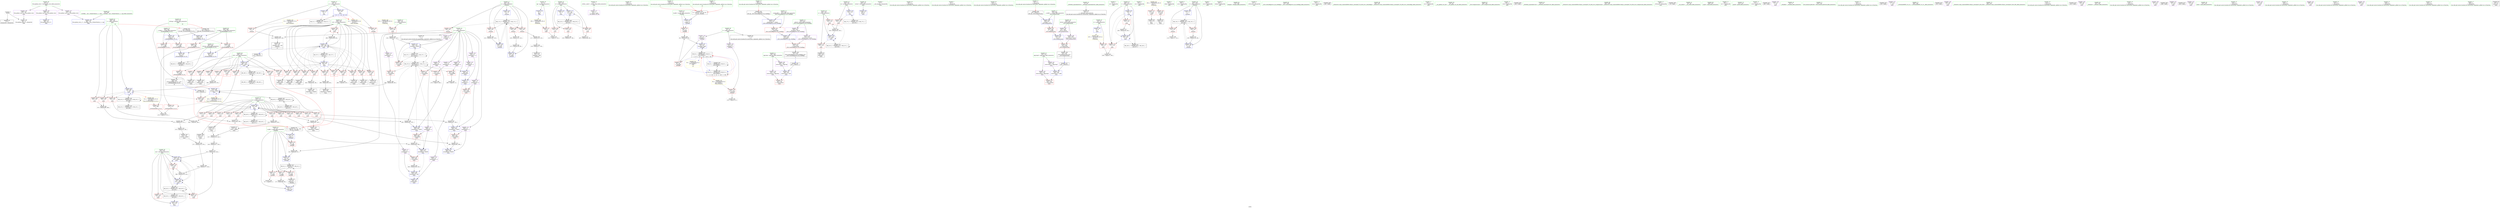 digraph "SVFG" {
	label="SVFG";

	Node0x5560fd09aad0 [shape=record,color=grey,label="{NodeID: 0\nNullPtr}"];
	Node0x5560fd09aad0 -> Node0x5560fd0c3d40[style=solid];
	Node0x5560fd09aad0 -> Node0x5560fd0cef30[style=solid];
	Node0x5560fd0d5710 [shape=record,color=grey,label="{NodeID: 360\n252 = Binary(251, 247, )\n}"];
	Node0x5560fd0d5710 -> Node0x5560fd0cfe00[style=solid];
	Node0x5560fd0d0e40 [shape=record,color=blue,label="{NodeID: 277\n152\<--407\nii\<--inc78\nmain\n}"];
	Node0x5560fd0d0e40 -> Node0x5560fd0eaf30[style=dashed];
	Node0x5560fd0c4b00 [shape=record,color=red,label="{NodeID: 194\n341\<--166\n\<--x26\nmain\n}"];
	Node0x5560fd0c4b00 -> Node0x5560fd0cb350[style=solid];
	Node0x5560fd0c1b70 [shape=record,color=purple,label="{NodeID: 111\n54\<--4\n\<--_ZStL8__ioinit\n__cxx_global_var_init\n}"];
	Node0x5560fd0bfbd0 [shape=record,color=green,label="{NodeID: 28\n262\<--1\n\<--dummyObj\nCan only get source location for instruction, argument, global var or function.}"];
	Node0x5560fd0caed0 [shape=record,color=grey,label="{NodeID: 388\n94 = Binary(93, 89, )\n}"];
	Node0x5560fd0caed0 -> Node0x5560fd0cf2a0[style=solid];
	Node0x5560fd0c61c0 [shape=record,color=red,label="{NodeID: 222\n387\<--386\n\<--arrayidx69\nmain\n}"];
	Node0x5560fd0c61c0 -> Node0x5560fd0cbc50[style=solid];
	Node0x5560fd0c7d00 [shape=record,color=purple,label="{NodeID: 139\n189\<--148\ncoerce.dive\<--agg.tmp\nmain\n}"];
	Node0x5560fd0c7d00 -> Node0x5560fd0cf920[style=solid];
	Node0x5560fd0c2610 [shape=record,color=green,label="{NodeID: 56\n158\<--159\nx\<--x_field_insensitive\nmain\n}"];
	Node0x5560fd0c2610 -> Node0x5560fd0c97d0[style=solid];
	Node0x5560fd0c2610 -> Node0x5560fd0c98a0[style=solid];
	Node0x5560fd0c2610 -> Node0x5560fd0cfd30[style=solid];
	Node0x5560fd0ed230 [shape=record,color=black,label="{NodeID: 416\nMR_41V_2 = PHI(MR_41V_3, MR_41V_1, )\npts\{169 \}\n}"];
	Node0x5560fd0ed230 -> Node0x5560fd0f4a30[style=dashed];
	Node0x5560fd0cf850 [shape=record,color=blue,label="{NodeID: 250\n146\<--9\nretval\<--\nmain\n}"];
	Node0x5560fd0c93c0 [shape=record,color=red,label="{NodeID: 167\n217\<--152\n\<--ii\nmain\n}"];
	Node0x5560fd0c93c0 -> Node0x5560fd0cb1d0[style=solid];
	Node0x5560fd0c3f10 [shape=record,color=black,label="{NodeID: 84\n12\<--11\n\<--a\nCan only get source location for instruction, argument, global var or function.}"];
	Node0x5560fd0b35c0 [shape=record,color=green,label="{NodeID: 1\n7\<--1\n__dso_handle\<--dummyObj\nGlob }"];
	Node0x5560fd0d5890 [shape=record,color=grey,label="{NodeID: 361\n117 = Binary(116, 118, )\n}"];
	Node0x5560fd0d5890 -> Node0x5560fd0d5e90[style=solid];
	Node0x5560fd0d0f10 [shape=record,color=blue,label="{NodeID: 278\n425\<--422\n__mask.addr\<--__mask\n_ZSt11setiosflagsSt13_Ios_Fmtflags\n}"];
	Node0x5560fd0d0f10 -> Node0x5560fd0c6290[style=dashed];
	Node0x5560fd0c4bd0 [shape=record,color=red,label="{NodeID: 195\n347\<--166\n\<--x26\nmain\n|{<s0>18}}"];
	Node0x5560fd0c4bd0:s0 -> Node0x5560fd1146a0[style=solid,color=red];
	Node0x5560fd0c1c40 [shape=record,color=purple,label="{NodeID: 112\n250\<--11\narrayidx\<--a\nmain\n}"];
	Node0x5560fd0c1c40 -> Node0x5560fd0c5a70[style=solid];
	Node0x5560fd0c1c40 -> Node0x5560fd0cfe00[style=solid];
	Node0x5560fd0bfcd0 [shape=record,color=green,label="{NodeID: 29\n267\<--1\n\<--dummyObj\nCan only get source location for instruction, argument, global var or function.}"];
	Node0x5560fd0f8d70 [shape=record,color=yellow,style=double,label="{NodeID: 472\n2V_1 = ENCHI(MR_2V_0)\npts\{20 \}\nFun[_Z4taddii]}"];
	Node0x5560fd0f8d70 -> Node0x5560fd0c8520[style=dashed];
	Node0x5560fd0cb050 [shape=record,color=grey,label="{NodeID: 389\n83 = Binary(82, 81, )\n}"];
	Node0x5560fd0cb050 -> Node0x5560fd0cf1d0[style=solid];
	Node0x5560fd0c6290 [shape=record,color=red,label="{NodeID: 223\n429\<--425\n\<--__mask.addr\n_ZSt11setiosflagsSt13_Ios_Fmtflags\n}"];
	Node0x5560fd0c6290 -> Node0x5560fd0d0fe0[style=solid];
	Node0x5560fd0c7dd0 [shape=record,color=purple,label="{NodeID: 140\n191\<--148\ncoerce.dive3\<--agg.tmp\nmain\n}"];
	Node0x5560fd0c7dd0 -> Node0x5560fd0c58d0[style=solid];
	Node0x5560fd0c26e0 [shape=record,color=green,label="{NodeID: 57\n160\<--161\ny\<--y_field_insensitive\nmain\n}"];
	Node0x5560fd0c26e0 -> Node0x5560fd0c9970[style=solid];
	Node0x5560fd0ed730 [shape=record,color=black,label="{NodeID: 417\nMR_43V_2 = PHI(MR_43V_3, MR_43V_1, )\npts\{171 \}\n}"];
	Node0x5560fd0ed730 -> Node0x5560fd0f4f30[style=dashed];
	Node0x5560fd0cf920 [shape=record,color=blue,label="{NodeID: 251\n189\<--185\ncoerce.dive\<--call2\nmain\n}"];
	Node0x5560fd0cf920 -> Node0x5560fd0c58d0[style=dashed];
	Node0x5560fd0c9490 [shape=record,color=red,label="{NodeID: 168\n406\<--152\n\<--ii\nmain\n}"];
	Node0x5560fd0c9490 -> Node0x5560fd0d7090[style=solid];
	Node0x5560fd0c4010 [shape=record,color=black,label="{NodeID: 85\n17\<--16\n\<--t\nCan only get source location for instruction, argument, global var or function.}"];
	Node0x5560fd0bded0 [shape=record,color=green,label="{NodeID: 2\n9\<--1\n\<--dummyObj\nCan only get source location for instruction, argument, global var or function.}"];
	Node0x5560fd0d5a10 [shape=record,color=grey,label="{NodeID: 362\n126 = Binary(125, 118, )\n}"];
	Node0x5560fd0d5a10 -> Node0x5560fd0d5b90[style=solid];
	Node0x5560fd0d0fe0 [shape=record,color=blue,label="{NodeID: 279\n428\<--429\n_M_mask\<--\n_ZSt11setiosflagsSt13_Ios_Fmtflags\n}"];
	Node0x5560fd0d0fe0 -> Node0x5560fd0c6360[style=dashed];
	Node0x5560fd0c4ca0 [shape=record,color=red,label="{NodeID: 196\n349\<--166\n\<--x26\nmain\n}"];
	Node0x5560fd0c4ca0 -> Node0x5560fd0d6a90[style=solid];
	Node0x5560fd0c1d10 [shape=record,color=purple,label="{NodeID: 113\n272\<--11\narrayidx24\<--a\nmain\n}"];
	Node0x5560fd0c1d10 -> Node0x5560fd0c5b40[style=solid];
	Node0x5560fd0bfdd0 [shape=record,color=green,label="{NodeID: 30\n319\<--1\n\<--dummyObj\nCan only get source location for instruction, argument, global var or function.}"];
	Node0x5560fd0cb1d0 [shape=record,color=grey,label="{NodeID: 390\n218 = Binary(217, 98, )\n}"];
	Node0x5560fd0c6360 [shape=record,color=red,label="{NodeID: 224\n432\<--431\n\<--coerce.dive\n_ZSt11setiosflagsSt13_Ios_Fmtflags\n}"];
	Node0x5560fd0c6360 -> Node0x5560fd0c1900[style=solid];
	Node0x5560fd0c7ea0 [shape=record,color=purple,label="{NodeID: 141\n200\<--150\ncoerce.dive7\<--agg.tmp5\nmain\n}"];
	Node0x5560fd0c7ea0 -> Node0x5560fd0cf9f0[style=solid];
	Node0x5560fd0c27b0 [shape=record,color=green,label="{NodeID: 58\n162\<--163\nans\<--ans_field_insensitive\nmain\n}"];
	Node0x5560fd0c27b0 -> Node0x5560fd0c9a40[style=solid];
	Node0x5560fd0c27b0 -> Node0x5560fd0c9b10[style=solid];
	Node0x5560fd0c27b0 -> Node0x5560fd0c9be0[style=solid];
	Node0x5560fd0c27b0 -> Node0x5560fd0d0070[style=solid];
	Node0x5560fd0c27b0 -> Node0x5560fd0d06f0[style=solid];
	Node0x5560fd0c27b0 -> Node0x5560fd0d0ca0[style=solid];
	Node0x5560fd0edc30 [shape=record,color=black,label="{NodeID: 418\nMR_45V_2 = PHI(MR_45V_3, MR_45V_1, )\npts\{173 \}\n}"];
	Node0x5560fd0edc30 -> Node0x5560fd0f5430[style=dashed];
	Node0x5560fd0cf9f0 [shape=record,color=blue,label="{NodeID: 252\n200\<--196\ncoerce.dive7\<--call6\nmain\n}"];
	Node0x5560fd0cf9f0 -> Node0x5560fd0c59a0[style=dashed];
	Node0x5560fd0c9560 [shape=record,color=red,label="{NodeID: 169\n243\<--154\n\<--m\nmain\n}"];
	Node0x5560fd0c9560 -> Node0x5560fd0d5d10[style=solid];
	Node0x5560fd0c4110 [shape=record,color=black,label="{NodeID: 86\n56\<--57\n\<--_ZNSt8ios_base4InitD1Ev\nCan only get source location for instruction, argument, global var or function.}"];
	Node0x5560fd0bdf60 [shape=record,color=green,label="{NodeID: 3\n21\<--1\n.str\<--dummyObj\nGlob }"];
	Node0x5560fd0d5b90 [shape=record,color=grey,label="{NodeID: 363\n127 = Binary(126, 98, )\n}"];
	Node0x5560fd0d5b90 -> Node0x5560fd0cf5e0[style=solid];
	Node0x5560fd0d10b0 [shape=record,color=blue,label="{NodeID: 280\n438\<--435\n__n.addr\<--__n\n_ZSt12setprecisioni\n}"];
	Node0x5560fd0d10b0 -> Node0x5560fd0c6430[style=dashed];
	Node0x5560fd0c4d70 [shape=record,color=red,label="{NodeID: 197\n294\<--168\n\<--r\nmain\n}"];
	Node0x5560fd0c4d70 -> Node0x5560fd0cbf50[style=solid];
	Node0x5560fd0c1de0 [shape=record,color=purple,label="{NodeID: 114\n284\<--11\narrayidx29\<--a\nmain\n}"];
	Node0x5560fd0c1de0 -> Node0x5560fd0c5c10[style=solid];
	Node0x5560fd0bfed0 [shape=record,color=green,label="{NodeID: 31\n325\<--1\n\<--dummyObj\nCan only get source location for instruction, argument, global var or function.|{<s0>17|<s1>18}}"];
	Node0x5560fd0bfed0:s0 -> Node0x5560fd114a50[style=solid,color=red];
	Node0x5560fd0bfed0:s1 -> Node0x5560fd114a50[style=solid,color=red];
	Node0x5560fd0cb350 [shape=record,color=grey,label="{NodeID: 391\n343 = Binary(341, 342, )\n}"];
	Node0x5560fd0cb350 -> Node0x5560fd0c1420[style=solid];
	Node0x5560fd0c6430 [shape=record,color=red,label="{NodeID: 225\n442\<--438\n\<--__n.addr\n_ZSt12setprecisioni\n}"];
	Node0x5560fd0c6430 -> Node0x5560fd0d1180[style=solid];
	Node0x5560fd0c7f70 [shape=record,color=purple,label="{NodeID: 142\n202\<--150\ncoerce.dive8\<--agg.tmp5\nmain\n}"];
	Node0x5560fd0c7f70 -> Node0x5560fd0c59a0[style=solid];
	Node0x5560fd0c2880 [shape=record,color=green,label="{NodeID: 59\n164\<--165\ni19\<--i19_field_insensitive\nmain\n}"];
	Node0x5560fd0c2880 -> Node0x5560fd0c9cb0[style=solid];
	Node0x5560fd0c2880 -> Node0x5560fd0c9d80[style=solid];
	Node0x5560fd0c2880 -> Node0x5560fd0c9e50[style=solid];
	Node0x5560fd0c2880 -> Node0x5560fd0c9f20[style=solid];
	Node0x5560fd0c2880 -> Node0x5560fd0c9ff0[style=solid];
	Node0x5560fd0c2880 -> Node0x5560fd0ca0c0[style=solid];
	Node0x5560fd0c2880 -> Node0x5560fd0ca190[style=solid];
	Node0x5560fd0c2880 -> Node0x5560fd0ca260[style=solid];
	Node0x5560fd0c2880 -> Node0x5560fd0ca330[style=solid];
	Node0x5560fd0c2880 -> Node0x5560fd0ca400[style=solid];
	Node0x5560fd0c2880 -> Node0x5560fd0ca4d0[style=solid];
	Node0x5560fd0c2880 -> Node0x5560fd0ca5a0[style=solid];
	Node0x5560fd0c2880 -> Node0x5560fd0d0140[style=solid];
	Node0x5560fd0c2880 -> Node0x5560fd0d0d70[style=solid];
	Node0x5560fd0ee130 [shape=record,color=black,label="{NodeID: 419\nMR_47V_2 = PHI(MR_47V_5, MR_47V_1, )\npts\{130000 \}\n}"];
	Node0x5560fd0ee130 -> Node0x5560fd0c5a70[style=dashed];
	Node0x5560fd0ee130 -> Node0x5560fd0cfe00[style=dashed];
	Node0x5560fd0ee130 -> Node0x5560fd0ee130[style=dashed];
	Node0x5560fd0ee130 -> Node0x5560fd0f3130[style=dashed];
	Node0x5560fd0cfac0 [shape=record,color=blue,label="{NodeID: 253\n152\<--9\nii\<--\nmain\n}"];
	Node0x5560fd0cfac0 -> Node0x5560fd0eaf30[style=dashed];
	Node0x5560fd0c9630 [shape=record,color=red,label="{NodeID: 170\n237\<--156\n\<--i\nmain\n}"];
	Node0x5560fd0c9630 -> Node0x5560fd0cc3d0[style=solid];
	Node0x5560fd0c4210 [shape=record,color=black,label="{NodeID: 87\n91\<--90\nidxprom\<--\n_Z4taddii\n}"];
	Node0x5560fd0bdff0 [shape=record,color=green,label="{NodeID: 4\n23\<--1\n.str.1\<--dummyObj\nGlob }"];
	Node0x5560fd0f6f30 [shape=record,color=yellow,style=double,label="{NodeID: 447\n16V_1 = ENCHI(MR_16V_0)\npts\{1 \}\nFun[main]}"];
	Node0x5560fd0f6f30 -> Node0x5560fd0c86c0[style=dashed];
	Node0x5560fd0f6f30 -> Node0x5560fd0c8790[style=dashed];
	Node0x5560fd0d5d10 [shape=record,color=grey,label="{NodeID: 364\n245 = Binary(244, 243, )\n}"];
	Node0x5560fd0d5d10 -> Node0x5560fd0cfd30[style=solid];
	Node0x5560fd0d1180 [shape=record,color=blue,label="{NodeID: 281\n441\<--442\n_M_n\<--\n_ZSt12setprecisioni\n}"];
	Node0x5560fd0d1180 -> Node0x5560fd0c6500[style=dashed];
	Node0x5560fd0c4e40 [shape=record,color=red,label="{NodeID: 198\n368\<--168\n\<--r\nmain\n}"];
	Node0x5560fd0c4e40 -> Node0x5560fd0d7690[style=solid];
	Node0x5560fd0c1eb0 [shape=record,color=purple,label="{NodeID: 115\n300\<--11\narrayidx34\<--a\nmain\n}"];
	Node0x5560fd0c1eb0 -> Node0x5560fd0c5db0[style=solid];
	Node0x5560fd0c1eb0 -> Node0x5560fd0d0550[style=solid];
	Node0x5560fd0bffd0 [shape=record,color=green,label="{NodeID: 32\n4\<--6\n_ZStL8__ioinit\<--_ZStL8__ioinit_field_insensitive\nGlob }"];
	Node0x5560fd0bffd0 -> Node0x5560fd0c1b70[style=solid];
	Node0x5560fd0cb4d0 [shape=record,color=grey,label="{NodeID: 392\n330 = Binary(329, 325, )\n}"];
	Node0x5560fd0cb4d0 -> Node0x5560fd0d07c0[style=solid];
	Node0x5560fd0c6500 [shape=record,color=red,label="{NodeID: 226\n445\<--444\n\<--coerce.dive\n_ZSt12setprecisioni\n}"];
	Node0x5560fd0c6500 -> Node0x5560fd0c19d0[style=solid];
	Node0x5560fd0c8040 [shape=record,color=purple,label="{NodeID: 143\n428\<--423\n_M_mask\<--retval\n_ZSt11setiosflagsSt13_Ios_Fmtflags\n}"];
	Node0x5560fd0c8040 -> Node0x5560fd0d0fe0[style=solid];
	Node0x5560fd0c2950 [shape=record,color=green,label="{NodeID: 60\n166\<--167\nx26\<--x26_field_insensitive\nmain\n}"];
	Node0x5560fd0c2950 -> Node0x5560fd0ca670[style=solid];
	Node0x5560fd0c2950 -> Node0x5560fd0ca740[style=solid];
	Node0x5560fd0c2950 -> Node0x5560fd0c4960[style=solid];
	Node0x5560fd0c2950 -> Node0x5560fd0c4a30[style=solid];
	Node0x5560fd0c2950 -> Node0x5560fd0c4b00[style=solid];
	Node0x5560fd0c2950 -> Node0x5560fd0c4bd0[style=solid];
	Node0x5560fd0c2950 -> Node0x5560fd0c4ca0[style=solid];
	Node0x5560fd0c2950 -> Node0x5560fd0d0210[style=solid];
	Node0x5560fd0ee630 [shape=record,color=black,label="{NodeID: 420\nMR_8V_2 = PHI(MR_8V_3, MR_8V_1, )\npts\{180000 \}\n}"];
	Node0x5560fd0ee630 -> Node0x5560fd0ee630[style=dashed];
	Node0x5560fd0ee630 -> Node0x5560fd0f3630[style=dashed];
	Node0x5560fd0cfb90 [shape=record,color=blue,label="{NodeID: 254\n154\<--224\nm\<--\nmain\n}"];
	Node0x5560fd0cfb90 -> Node0x5560fd0c9560[style=dashed];
	Node0x5560fd0cfb90 -> Node0x5560fd0eb430[style=dashed];
	Node0x5560fd0c9700 [shape=record,color=red,label="{NodeID: 171\n255\<--156\n\<--i\nmain\n}"];
	Node0x5560fd0c9700 -> Node0x5560fd0d6910[style=solid];
	Node0x5560fd0c42e0 [shape=record,color=black,label="{NodeID: 88\n120\<--119\nidxprom\<--add\n_Z4tmaxv\n}"];
	Node0x5560fd0be080 [shape=record,color=green,label="{NodeID: 5\n25\<--1\nstdin\<--dummyObj\nGlob }"];
	Node0x5560fd0fd000 [shape=record,color=yellow,style=double,label="{NodeID: 531\n8V_7 = CSCHI(MR_8V_4)\npts\{180000 \}\nCS[]|{<s0>19}}"];
	Node0x5560fd0fd000:s0 -> Node0x5560fd0efa30[style=dashed,color=red];
	Node0x5560fd0f7040 [shape=record,color=yellow,style=double,label="{NodeID: 448\n18V_1 = ENCHI(MR_18V_0)\npts\{10 \}\nFun[main]}"];
	Node0x5560fd0f7040 -> Node0x5560fd0c8380[style=dashed];
	Node0x5560fd0d5e90 [shape=record,color=grey,label="{NodeID: 365\n119 = Binary(117, 98, )\n}"];
	Node0x5560fd0d5e90 -> Node0x5560fd0c42e0[style=solid];
	Node0x5560fd0d1250 [shape=record,color=blue,label="{NodeID: 282\n463\<--459\n__a.addr\<--__a\n_ZSt3minIiERKT_S2_S2_\n}"];
	Node0x5560fd0d1250 -> Node0x5560fd0c66a0[style=dashed];
	Node0x5560fd0d1250 -> Node0x5560fd0c6770[style=dashed];
	Node0x5560fd0c4f10 [shape=record,color=red,label="{NodeID: 199\n369\<--168\n\<--r\nmain\n}"];
	Node0x5560fd0c4f10 -> Node0x5560fd0d7690[style=solid];
	Node0x5560fd0c69c0 [shape=record,color=purple,label="{NodeID: 116\n308\<--11\narrayidx38\<--a\nmain\n}"];
	Node0x5560fd0c69c0 -> Node0x5560fd0c5e80[style=solid];
	Node0x5560fd0c69c0 -> Node0x5560fd0d0620[style=solid];
	Node0x5560fd0c00d0 [shape=record,color=green,label="{NodeID: 33\n8\<--10\nqq\<--qq_field_insensitive\nGlob }"];
	Node0x5560fd0c00d0 -> Node0x5560fd0c8380[style=solid];
	Node0x5560fd0c00d0 -> Node0x5560fd0cea60[style=solid];
	Node0x5560fd0f9120 [shape=record,color=yellow,style=double,label="{NodeID: 476\n2V_1 = ENCHI(MR_2V_0)\npts\{20 \}\nFun[_Z4tmaxv]}"];
	Node0x5560fd0f9120 -> Node0x5560fd0c85f0[style=dashed];
	Node0x5560fd0cb650 [shape=record,color=grey,label="{NodeID: 393\n280 = Binary(278, 279, )\n}"];
	Node0x5560fd0cb650 -> Node0x5560fd0d02e0[style=solid];
	Node0x5560fd0c65d0 [shape=record,color=red,label="{NodeID: 227\n481\<--461\n\<--retval\n_ZSt3minIiERKT_S2_S2_\n}"];
	Node0x5560fd0c65d0 -> Node0x5560fd0c1aa0[style=solid];
	Node0x5560fd0c8110 [shape=record,color=purple,label="{NodeID: 144\n431\<--423\ncoerce.dive\<--retval\n_ZSt11setiosflagsSt13_Ios_Fmtflags\n}"];
	Node0x5560fd0c8110 -> Node0x5560fd0c6360[style=solid];
	Node0x5560fd0c2a20 [shape=record,color=green,label="{NodeID: 61\n168\<--169\nr\<--r_field_insensitive\nmain\n|{|<s4>16}}"];
	Node0x5560fd0c2a20 -> Node0x5560fd0c4d70[style=solid];
	Node0x5560fd0c2a20 -> Node0x5560fd0c4e40[style=solid];
	Node0x5560fd0c2a20 -> Node0x5560fd0c4f10[style=solid];
	Node0x5560fd0c2a20 -> Node0x5560fd0d02e0[style=solid];
	Node0x5560fd0c2a20:s4 -> Node0x5560fd114560[style=solid,color=red];
	Node0x5560fd0eeb30 [shape=record,color=black,label="{NodeID: 421\nMR_11V_3 = PHI(MR_11V_5, MR_11V_2, )\npts\{106 \}\n}"];
	Node0x5560fd0eeb30 -> Node0x5560fd0c8d40[style=dashed];
	Node0x5560fd0eeb30 -> Node0x5560fd0c8e10[style=dashed];
	Node0x5560fd0eeb30 -> Node0x5560fd0c8ee0[style=dashed];
	Node0x5560fd0eeb30 -> Node0x5560fd0c8fb0[style=dashed];
	Node0x5560fd0eeb30 -> Node0x5560fd0cf5e0[style=dashed];
	Node0x5560fd0eeb30 -> Node0x5560fd0cf6b0[style=dashed];
	Node0x5560fd0cfc60 [shape=record,color=blue,label="{NodeID: 255\n156\<--9\ni\<--\nmain\n}"];
	Node0x5560fd0cfc60 -> Node0x5560fd0c9630[style=dashed];
	Node0x5560fd0cfc60 -> Node0x5560fd0c9700[style=dashed];
	Node0x5560fd0cfc60 -> Node0x5560fd0cfed0[style=dashed];
	Node0x5560fd0cfc60 -> Node0x5560fd0eb930[style=dashed];
	Node0x5560fd0c97d0 [shape=record,color=red,label="{NodeID: 172\n244\<--158\n\<--x\nmain\n}"];
	Node0x5560fd0c97d0 -> Node0x5560fd0d5d10[style=solid];
	Node0x5560fd0c43b0 [shape=record,color=black,label="{NodeID: 89\n104\<--141\n_Z4tmaxv_ret\<--sub\n_Z4tmaxv\n|{<s0>15}}"];
	Node0x5560fd0c43b0:s0 -> Node0x5560fd113a00[style=solid,color=blue];
	Node0x5560fd0be8c0 [shape=record,color=green,label="{NodeID: 6\n26\<--1\n.str.2\<--dummyObj\nGlob }"];
	Node0x5560fd0f7120 [shape=record,color=yellow,style=double,label="{NodeID: 449\n20V_1 = ENCHI(MR_20V_0)\npts\{15 \}\nFun[main]}"];
	Node0x5560fd0f7120 -> Node0x5560fd0c8450[style=dashed];
	Node0x5560fd0d6010 [shape=record,color=grey,label="{NodeID: 366\n286 = Binary(285, 98, )\n}"];
	Node0x5560fd0d6010 -> Node0x5560fd0d03b0[style=solid];
	Node0x5560fd0d1320 [shape=record,color=blue,label="{NodeID: 283\n465\<--460\n__b.addr\<--__b\n_ZSt3minIiERKT_S2_S2_\n}"];
	Node0x5560fd0d1320 -> Node0x5560fd0c6840[style=dashed];
	Node0x5560fd0d1320 -> Node0x5560fd0ce830[style=dashed];
	Node0x5560fd0c4fe0 [shape=record,color=red,label="{NodeID: 200\n293\<--170\n\<--k\nmain\n}"];
	Node0x5560fd0c4fe0 -> Node0x5560fd0cbf50[style=solid];
	Node0x5560fd0c6a90 [shape=record,color=purple,label="{NodeID: 117\n328\<--11\narrayidx44\<--a\nmain\n}"];
	Node0x5560fd0c6a90 -> Node0x5560fd0c5f50[style=solid];
	Node0x5560fd0c6a90 -> Node0x5560fd0d07c0[style=solid];
	Node0x5560fd0c01d0 [shape=record,color=green,label="{NodeID: 34\n11\<--13\na\<--a_field_insensitive\nGlob }"];
	Node0x5560fd0c01d0 -> Node0x5560fd0c3f10[style=solid];
	Node0x5560fd0c01d0 -> Node0x5560fd0c1c40[style=solid];
	Node0x5560fd0c01d0 -> Node0x5560fd0c1d10[style=solid];
	Node0x5560fd0c01d0 -> Node0x5560fd0c1de0[style=solid];
	Node0x5560fd0c01d0 -> Node0x5560fd0c1eb0[style=solid];
	Node0x5560fd0c01d0 -> Node0x5560fd0c69c0[style=solid];
	Node0x5560fd0c01d0 -> Node0x5560fd0c6a90[style=solid];
	Node0x5560fd0c01d0 -> Node0x5560fd0c6b60[style=solid];
	Node0x5560fd0c01d0 -> Node0x5560fd0c6c30[style=solid];
	Node0x5560fd0c01d0 -> Node0x5560fd0c6d00[style=solid];
	Node0x5560fd0c01d0 -> Node0x5560fd0c6dd0[style=solid];
	Node0x5560fd0c01d0 -> Node0x5560fd0c6ea0[style=solid];
	Node0x5560fd0c01d0 -> Node0x5560fd0c6f70[style=solid];
	Node0x5560fd0cb7d0 [shape=record,color=grey,label="{NodeID: 394\n123 = cmp(122, 9, )\n}"];
	Node0x5560fd0c66a0 [shape=record,color=red,label="{NodeID: 228\n471\<--463\n\<--__a.addr\n_ZSt3minIiERKT_S2_S2_\n}"];
	Node0x5560fd0c66a0 -> Node0x5560fd0ce990[style=solid];
	Node0x5560fd0c81e0 [shape=record,color=purple,label="{NodeID: 145\n441\<--436\n_M_n\<--retval\n_ZSt12setprecisioni\n}"];
	Node0x5560fd0c81e0 -> Node0x5560fd0d1180[style=solid];
	Node0x5560fd0c2af0 [shape=record,color=green,label="{NodeID: 62\n170\<--171\nk\<--k_field_insensitive\nmain\n}"];
	Node0x5560fd0c2af0 -> Node0x5560fd0c4fe0[style=solid];
	Node0x5560fd0c2af0 -> Node0x5560fd0c50b0[style=solid];
	Node0x5560fd0c2af0 -> Node0x5560fd0c5180[style=solid];
	Node0x5560fd0c2af0 -> Node0x5560fd0c5250[style=solid];
	Node0x5560fd0c2af0 -> Node0x5560fd0c5320[style=solid];
	Node0x5560fd0c2af0 -> Node0x5560fd0c53f0[style=solid];
	Node0x5560fd0c2af0 -> Node0x5560fd0c54c0[style=solid];
	Node0x5560fd0c2af0 -> Node0x5560fd0c5590[style=solid];
	Node0x5560fd0c2af0 -> Node0x5560fd0c5660[style=solid];
	Node0x5560fd0c2af0 -> Node0x5560fd0c5730[style=solid];
	Node0x5560fd0c2af0 -> Node0x5560fd0c5800[style=solid];
	Node0x5560fd0c2af0 -> Node0x5560fd0d0480[style=solid];
	Node0x5560fd0ef030 [shape=record,color=black,label="{NodeID: 422\nMR_13V_3 = PHI(MR_13V_4, MR_13V_2, )\npts\{108 \}\n}"];
	Node0x5560fd0ef030 -> Node0x5560fd0c9080[style=dashed];
	Node0x5560fd0ef030 -> Node0x5560fd0c9150[style=dashed];
	Node0x5560fd0ef030 -> Node0x5560fd0cf780[style=dashed];
	Node0x5560fd0cfd30 [shape=record,color=blue,label="{NodeID: 256\n158\<--245\nx\<--add17\nmain\n}"];
	Node0x5560fd0cfd30 -> Node0x5560fd0c97d0[style=dashed];
	Node0x5560fd0cfd30 -> Node0x5560fd0c98a0[style=dashed];
	Node0x5560fd0cfd30 -> Node0x5560fd0cfd30[style=dashed];
	Node0x5560fd0cfd30 -> Node0x5560fd0ebe30[style=dashed];
	Node0x5560fd0c98a0 [shape=record,color=red,label="{NodeID: 173\n248\<--158\n\<--x\nmain\n}"];
	Node0x5560fd0c98a0 -> Node0x5560fd0c4620[style=solid];
	Node0x5560fd0c4480 [shape=record,color=black,label="{NodeID: 90\n178\<--175\ncall\<--\nmain\n}"];
	Node0x5560fd0be950 [shape=record,color=green,label="{NodeID: 7\n28\<--1\n.str.3\<--dummyObj\nGlob }"];
	Node0x5560fd0d6190 [shape=record,color=grey,label="{NodeID: 367\n358 = Binary(357, 353, )\n}"];
	Node0x5560fd0d6190 -> Node0x5560fd0d0b00[style=solid];
	Node0x5560fd0d13f0 [shape=record,color=blue,label="{NodeID: 284\n461\<--475\nretval\<--\n_ZSt3minIiERKT_S2_S2_\n}"];
	Node0x5560fd0d13f0 -> Node0x5560fd0a41c0[style=dashed];
	Node0x5560fd0c50b0 [shape=record,color=red,label="{NodeID: 201\n297\<--170\n\<--k\nmain\n}"];
	Node0x5560fd0c50b0 -> Node0x5560fd0d6490[style=solid];
	Node0x5560fd0c6b60 [shape=record,color=purple,label="{NodeID: 118\n334\<--11\narrayidx46\<--a\nmain\n}"];
	Node0x5560fd0c6b60 -> Node0x5560fd0d0890[style=solid];
	Node0x5560fd0c02d0 [shape=record,color=green,label="{NodeID: 35\n14\<--15\nn\<--n_field_insensitive\nGlob }"];
	Node0x5560fd0c02d0 -> Node0x5560fd0c8450[style=solid];
	Node0x5560fd0c02d0 -> Node0x5560fd0ceb30[style=solid];
	Node0x5560fd0cb950 [shape=record,color=grey,label="{NodeID: 395\n266 = cmp(265, 267, )\n}"];
	Node0x5560fd0c6770 [shape=record,color=red,label="{NodeID: 229\n478\<--463\n\<--__a.addr\n_ZSt3minIiERKT_S2_S2_\n}"];
	Node0x5560fd0c6770 -> Node0x5560fd0d14c0[style=solid];
	Node0x5560fd0c82b0 [shape=record,color=purple,label="{NodeID: 146\n444\<--436\ncoerce.dive\<--retval\n_ZSt12setprecisioni\n}"];
	Node0x5560fd0c82b0 -> Node0x5560fd0c6500[style=solid];
	Node0x5560fd0c2bc0 [shape=record,color=green,label="{NodeID: 63\n172\<--173\nref.tmp\<--ref.tmp_field_insensitive\nmain\n|{|<s1>16}}"];
	Node0x5560fd0c2bc0 -> Node0x5560fd0d03b0[style=solid];
	Node0x5560fd0c2bc0:s1 -> Node0x5560fd114420[style=solid,color=red];
	Node0x5560fd0ef530 [shape=record,color=black,label="{NodeID: 423\nMR_4V_4 = PHI(MR_4V_5, MR_4V_3, )\npts\{76 \}\n}"];
	Node0x5560fd0ef530 -> Node0x5560fd0c8930[style=dashed];
	Node0x5560fd0ef530 -> Node0x5560fd0c8a00[style=dashed];
	Node0x5560fd0ef530 -> Node0x5560fd0c8ad0[style=dashed];
	Node0x5560fd0ef530 -> Node0x5560fd0cf370[style=dashed];
	Node0x5560fd0cfe00 [shape=record,color=blue,label="{NodeID: 257\n250\<--252\narrayidx\<--add18\nmain\n}"];
	Node0x5560fd0cfe00 -> Node0x5560fd0c5a70[style=dashed];
	Node0x5560fd0cfe00 -> Node0x5560fd0cfe00[style=dashed];
	Node0x5560fd0cfe00 -> Node0x5560fd0ee130[style=dashed];
	Node0x5560fd0cfe00 -> Node0x5560fd0f3130[style=dashed];
	Node0x5560fd0c9970 [shape=record,color=red,label="{NodeID: 174\n247\<--160\n\<--y\nmain\n}"];
	Node0x5560fd0c9970 -> Node0x5560fd0d5710[style=solid];
	Node0x5560fd0c4550 [shape=record,color=black,label="{NodeID: 91\n184\<--181\ncall1\<--\nmain\n}"];
	Node0x5560fd0be9e0 [shape=record,color=green,label="{NodeID: 8\n30\<--1\nstdout\<--dummyObj\nGlob }"];
	Node0x5560fd0d6310 [shape=record,color=grey,label="{NodeID: 368\n313 = Binary(312, 98, )\n}"];
	Node0x5560fd0d6310 -> Node0x5560fd0c1010[style=solid];
	Node0x5560fd0d14c0 [shape=record,color=blue,label="{NodeID: 285\n461\<--478\nretval\<--\n_ZSt3minIiERKT_S2_S2_\n}"];
	Node0x5560fd0d14c0 -> Node0x5560fd0a41c0[style=dashed];
	Node0x5560fd0c5180 [shape=record,color=red,label="{NodeID: 202\n304\<--170\n\<--k\nmain\n}"];
	Node0x5560fd0c5180 -> Node0x5560fd0d6f10[style=solid];
	Node0x5560fd0c6c30 [shape=record,color=purple,label="{NodeID: 119\n339\<--11\narrayidx48\<--a\nmain\n}"];
	Node0x5560fd0c6c30 -> Node0x5560fd0d0960[style=solid];
	Node0x5560fd0c03d0 [shape=record,color=green,label="{NodeID: 36\n16\<--18\nt\<--t_field_insensitive\nGlob }"];
	Node0x5560fd0c03d0 -> Node0x5560fd0c4010[style=solid];
	Node0x5560fd0c03d0 -> Node0x5560fd0c7040[style=solid];
	Node0x5560fd0c03d0 -> Node0x5560fd0c7110[style=solid];
	Node0x5560fd0f93f0 [shape=record,color=yellow,style=double,label="{NodeID: 479\n8V_1 = ENCHI(MR_8V_0)\npts\{180000 \}\nFun[_Z4tmaxv]}"];
	Node0x5560fd0f93f0 -> Node0x5560fd0c9220[style=dashed];
	Node0x5560fd0cbad0 [shape=record,color=grey,label="{NodeID: 396\n274 = cmp(273, 98, )\n}"];
	Node0x5560fd0c6840 [shape=record,color=red,label="{NodeID: 230\n469\<--465\n\<--__b.addr\n_ZSt3minIiERKT_S2_S2_\n}"];
	Node0x5560fd0c6840 -> Node0x5560fd0ce8c0[style=solid];
	Node0x5560fd0c8380 [shape=record,color=red,label="{NodeID: 147\n214\<--8\n\<--qq\nmain\n}"];
	Node0x5560fd0c8380 -> Node0x5560fd0cc250[style=solid];
	Node0x5560fd0c2c90 [shape=record,color=green,label="{NodeID: 64\n179\<--180\nfreopen\<--freopen_field_insensitive\n}"];
	Node0x5560fd0efa30 [shape=record,color=black,label="{NodeID: 424\nMR_8V_2 = PHI(MR_8V_3, MR_8V_1, )\npts\{180000 \}\n|{|<s2>17|<s3>18|<s4>19|<s5>20|<s6>20}}"];
	Node0x5560fd0efa30 -> Node0x5560fd0c8c70[style=dashed];
	Node0x5560fd0efa30 -> Node0x5560fd0cf2a0[style=dashed];
	Node0x5560fd0efa30:s2 -> Node0x5560fd0f3630[style=dashed,color=blue];
	Node0x5560fd0efa30:s3 -> Node0x5560fd0fd000[style=dashed,color=blue];
	Node0x5560fd0efa30:s4 -> Node0x5560fd0f3630[style=dashed,color=blue];
	Node0x5560fd0efa30:s5 -> Node0x5560fd0ee630[style=dashed,color=blue];
	Node0x5560fd0efa30:s6 -> Node0x5560fd0f3630[style=dashed,color=blue];
	Node0x5560fd0cfed0 [shape=record,color=blue,label="{NodeID: 258\n156\<--256\ni\<--inc\nmain\n}"];
	Node0x5560fd0cfed0 -> Node0x5560fd0c9630[style=dashed];
	Node0x5560fd0cfed0 -> Node0x5560fd0c9700[style=dashed];
	Node0x5560fd0cfed0 -> Node0x5560fd0cfed0[style=dashed];
	Node0x5560fd0cfed0 -> Node0x5560fd0eb930[style=dashed];
	Node0x5560fd0c9a40 [shape=record,color=red,label="{NodeID: 175\n320\<--162\n\<--ans\nmain\n}"];
	Node0x5560fd0c9a40 -> Node0x5560fd0d6790[style=solid];
	Node0x5560fd0c4620 [shape=record,color=black,label="{NodeID: 92\n249\<--248\nidxprom\<--\nmain\n}"];
	Node0x5560fd0bea70 [shape=record,color=green,label="{NodeID: 9\n31\<--1\n_ZSt4cout\<--dummyObj\nGlob }"];
	Node0x5560fd111960 [shape=record,color=black,label="{NodeID: 535\n185 = PHI(421, )\n}"];
	Node0x5560fd111960 -> Node0x5560fd0cf920[style=solid];
	Node0x5560fd0d6490 [shape=record,color=grey,label="{NodeID: 369\n302 = Binary(301, 297, )\n}"];
	Node0x5560fd0d6490 -> Node0x5560fd0d0550[style=solid];
	Node0x5560fd0c5250 [shape=record,color=red,label="{NodeID: 203\n312\<--170\n\<--k\nmain\n}"];
	Node0x5560fd0c5250 -> Node0x5560fd0d6310[style=solid];
	Node0x5560fd0c6d00 [shape=record,color=purple,label="{NodeID: 120\n345\<--11\narrayidx51\<--a\nmain\n}"];
	Node0x5560fd0c6d00 -> Node0x5560fd0d0a30[style=solid];
	Node0x5560fd0c04d0 [shape=record,color=green,label="{NodeID: 37\n19\<--20\nz\<--z_field_insensitive\nGlob }"];
	Node0x5560fd0c04d0 -> Node0x5560fd0c8520[style=solid];
	Node0x5560fd0c04d0 -> Node0x5560fd0c85f0[style=solid];
	Node0x5560fd0c04d0 -> Node0x5560fd0cec30[style=solid];
	Node0x5560fd0c04d0 -> Node0x5560fd0cffa0[style=solid];
	Node0x5560fd0cbc50 [shape=record,color=grey,label="{NodeID: 397\n388 = cmp(387, 9, )\n}"];
	Node0x5560fd0ce830 [shape=record,color=red,label="{NodeID: 231\n475\<--465\n\<--__b.addr\n_ZSt3minIiERKT_S2_S2_\n}"];
	Node0x5560fd0ce830 -> Node0x5560fd0d13f0[style=solid];
	Node0x5560fd0c8450 [shape=record,color=red,label="{NodeID: 148\n238\<--14\n\<--n\nmain\n}"];
	Node0x5560fd0c8450 -> Node0x5560fd0cc3d0[style=solid];
	Node0x5560fd0c2d90 [shape=record,color=green,label="{NodeID: 65\n187\<--188\n_ZSt11setiosflagsSt13_Ios_Fmtflags\<--_ZSt11setiosflagsSt13_Ios_Fmtflags_field_insensitive\n}"];
	Node0x5560fd0cffa0 [shape=record,color=blue,label="{NodeID: 259\n19\<--260\nz\<--\nmain\n|{|<s1>15|<s2>17|<s3>18|<s4>19|<s5>20}}"];
	Node0x5560fd0cffa0 -> Node0x5560fd0eaa30[style=dashed];
	Node0x5560fd0cffa0:s1 -> Node0x5560fd0f9120[style=dashed,color=red];
	Node0x5560fd0cffa0:s2 -> Node0x5560fd0f8d70[style=dashed,color=red];
	Node0x5560fd0cffa0:s3 -> Node0x5560fd0f8d70[style=dashed,color=red];
	Node0x5560fd0cffa0:s4 -> Node0x5560fd0f8d70[style=dashed,color=red];
	Node0x5560fd0cffa0:s5 -> Node0x5560fd0f8d70[style=dashed,color=red];
	Node0x5560fd0c9b10 [shape=record,color=red,label="{NodeID: 176\n379\<--162\n\<--ans\nmain\n}"];
	Node0x5560fd0c9b10 -> Node0x5560fd0d7810[style=solid];
	Node0x5560fd0c46f0 [shape=record,color=black,label="{NodeID: 93\n271\<--270\nidxprom23\<--\nmain\n}"];
	Node0x5560fd0beb00 [shape=record,color=green,label="{NodeID: 10\n32\<--1\n.str.4\<--dummyObj\nGlob }"];
	Node0x5560fd111a30 [shape=record,color=black,label="{NodeID: 536\n193 = PHI()\n}"];
	Node0x5560fd0d6610 [shape=record,color=grey,label="{NodeID: 370\n318 = Binary(317, 319, )\n}"];
	Node0x5560fd0d6610 -> Node0x5560fd0d6790[style=solid];
	Node0x5560fd0c5320 [shape=record,color=red,label="{NodeID: 204\n315\<--170\n\<--k\nmain\n}"];
	Node0x5560fd0c5320 -> Node0x5560fd0c10e0[style=solid];
	Node0x5560fd0c6dd0 [shape=record,color=purple,label="{NodeID: 121\n356\<--11\narrayidx54\<--a\nmain\n}"];
	Node0x5560fd0c6dd0 -> Node0x5560fd0c6020[style=solid];
	Node0x5560fd0c6dd0 -> Node0x5560fd0d0b00[style=solid];
	Node0x5560fd0c05d0 [shape=record,color=green,label="{NodeID: 38\n43\<--47\nllvm.global_ctors\<--llvm.global_ctors_field_insensitive\nGlob }"];
	Node0x5560fd0c05d0 -> Node0x5560fd0c7a00[style=solid];
	Node0x5560fd0c05d0 -> Node0x5560fd0c7b00[style=solid];
	Node0x5560fd0c05d0 -> Node0x5560fd0c7c00[style=solid];
	Node0x5560fd0cbdd0 [shape=record,color=grey,label="{NodeID: 398\n113 = cmp(112, 114, )\n}"];
	Node0x5560fd0ce8c0 [shape=record,color=red,label="{NodeID: 232\n470\<--469\n\<--\n_ZSt3minIiERKT_S2_S2_\n}"];
	Node0x5560fd0ce8c0 -> Node0x5560fd0cc550[style=solid];
	Node0x5560fd0c8520 [shape=record,color=red,label="{NodeID: 149\n81\<--19\n\<--z\n_Z4taddii\n}"];
	Node0x5560fd0c8520 -> Node0x5560fd0cb050[style=solid];
	Node0x5560fd0c2e90 [shape=record,color=green,label="{NodeID: 66\n194\<--195\n_ZStlsIcSt11char_traitsIcEERSt13basic_ostreamIT_T0_ES6_St12_Setiosflags\<--_ZStlsIcSt11char_traitsIcEERSt13basic_ostreamIT_T0_ES6_St12_Setiosflags_field_insensitive\n}"];
	Node0x5560fd0d0070 [shape=record,color=blue,label="{NodeID: 260\n162\<--262\nans\<--\nmain\n}"];
	Node0x5560fd0d0070 -> Node0x5560fd0f3b30[style=dashed];
	Node0x5560fd0c9be0 [shape=record,color=red,label="{NodeID: 177\n402\<--162\n\<--ans\nmain\n}"];
	Node0x5560fd0c47c0 [shape=record,color=black,label="{NodeID: 94\n283\<--282\nidxprom28\<--\nmain\n}"];
	Node0x5560fd0beb90 [shape=record,color=green,label="{NodeID: 11\n34\<--1\n.str.5\<--dummyObj\nGlob }"];
	Node0x5560fd113730 [shape=record,color=black,label="{NodeID: 537\n196 = PHI(434, )\n}"];
	Node0x5560fd113730 -> Node0x5560fd0cf9f0[style=solid];
	Node0x5560fd0d6790 [shape=record,color=grey,label="{NodeID: 371\n321 = Binary(320, 318, )\n}"];
	Node0x5560fd0d6790 -> Node0x5560fd0d06f0[style=solid];
	Node0x5560fd0c53f0 [shape=record,color=red,label="{NodeID: 205\n342\<--170\n\<--k\nmain\n}"];
	Node0x5560fd0c53f0 -> Node0x5560fd0cb350[style=solid];
	Node0x5560fd0c6ea0 [shape=record,color=purple,label="{NodeID: 122\n364\<--11\narrayidx58\<--a\nmain\n}"];
	Node0x5560fd0c6ea0 -> Node0x5560fd0c60f0[style=solid];
	Node0x5560fd0c6ea0 -> Node0x5560fd0d0bd0[style=solid];
	Node0x5560fd0c06d0 [shape=record,color=green,label="{NodeID: 39\n48\<--49\n__cxx_global_var_init\<--__cxx_global_var_init_field_insensitive\n}"];
	Node0x5560fd0cbf50 [shape=record,color=grey,label="{NodeID: 399\n295 = cmp(293, 294, )\n}"];
	Node0x5560fd0ce990 [shape=record,color=red,label="{NodeID: 233\n472\<--471\n\<--\n_ZSt3minIiERKT_S2_S2_\n}"];
	Node0x5560fd0ce990 -> Node0x5560fd0cc550[style=solid];
	Node0x5560fd0c85f0 [shape=record,color=red,label="{NodeID: 150\n140\<--19\n\<--z\n_Z4tmaxv\n}"];
	Node0x5560fd0c85f0 -> Node0x5560fd0d5590[style=solid];
	Node0x5560fd0c2f90 [shape=record,color=green,label="{NodeID: 67\n198\<--199\n_ZSt12setprecisioni\<--_ZSt12setprecisioni_field_insensitive\n}"];
	Node0x5560fd0d0140 [shape=record,color=blue,label="{NodeID: 261\n164\<--98\ni19\<--\nmain\n}"];
	Node0x5560fd0d0140 -> Node0x5560fd0c9cb0[style=dashed];
	Node0x5560fd0d0140 -> Node0x5560fd0c9d80[style=dashed];
	Node0x5560fd0d0140 -> Node0x5560fd0c9e50[style=dashed];
	Node0x5560fd0d0140 -> Node0x5560fd0c9f20[style=dashed];
	Node0x5560fd0d0140 -> Node0x5560fd0c9ff0[style=dashed];
	Node0x5560fd0d0140 -> Node0x5560fd0ca0c0[style=dashed];
	Node0x5560fd0d0140 -> Node0x5560fd0ca190[style=dashed];
	Node0x5560fd0d0140 -> Node0x5560fd0ca260[style=dashed];
	Node0x5560fd0d0140 -> Node0x5560fd0ca330[style=dashed];
	Node0x5560fd0d0140 -> Node0x5560fd0ca400[style=dashed];
	Node0x5560fd0d0140 -> Node0x5560fd0ca4d0[style=dashed];
	Node0x5560fd0d0140 -> Node0x5560fd0ca5a0[style=dashed];
	Node0x5560fd0d0140 -> Node0x5560fd0d0d70[style=dashed];
	Node0x5560fd0d0140 -> Node0x5560fd0ec830[style=dashed];
	Node0x5560fd0c9cb0 [shape=record,color=red,label="{NodeID: 178\n265\<--164\n\<--i19\nmain\n}"];
	Node0x5560fd0c9cb0 -> Node0x5560fd0cb950[style=solid];
	Node0x5560fd0c4890 [shape=record,color=black,label="{NodeID: 95\n299\<--298\nidxprom33\<--\nmain\n}"];
	Node0x5560fd0bec90 [shape=record,color=green,label="{NodeID: 12\n36\<--1\n.str.6\<--dummyObj\nGlob }"];
	Node0x5560fd113860 [shape=record,color=black,label="{NodeID: 538\n204 = PHI()\n}"];
	Node0x5560fd0d6910 [shape=record,color=grey,label="{NodeID: 372\n256 = Binary(255, 98, )\n}"];
	Node0x5560fd0d6910 -> Node0x5560fd0cfed0[style=solid];
	Node0x5560fd0c54c0 [shape=record,color=red,label="{NodeID: 206\n350\<--170\n\<--k\nmain\n}"];
	Node0x5560fd0c54c0 -> Node0x5560fd0d6a90[style=solid];
	Node0x5560fd0c6f70 [shape=record,color=purple,label="{NodeID: 123\n386\<--11\narrayidx69\<--a\nmain\n}"];
	Node0x5560fd0c6f70 -> Node0x5560fd0c61c0[style=solid];
	Node0x5560fd0c07d0 [shape=record,color=green,label="{NodeID: 40\n52\<--53\n_ZNSt8ios_base4InitC1Ev\<--_ZNSt8ios_base4InitC1Ev_field_insensitive\n}"];
	Node0x5560fd0cc0d0 [shape=record,color=grey,label="{NodeID: 400\n87 = cmp(86, 9, )\n}"];
	Node0x5560fd0cea60 [shape=record,color=blue,label="{NodeID: 234\n8\<--9\nqq\<--\nGlob }"];
	Node0x5560fd0cea60 -> Node0x5560fd0f7040[style=dashed];
	Node0x5560fd0c86c0 [shape=record,color=red,label="{NodeID: 151\n175\<--25\n\<--stdin\nmain\n}"];
	Node0x5560fd0c86c0 -> Node0x5560fd0c4480[style=solid];
	Node0x5560fd0c3090 [shape=record,color=green,label="{NodeID: 68\n205\<--206\n_ZStlsIcSt11char_traitsIcEERSt13basic_ostreamIT_T0_ES6_St13_Setprecision\<--_ZStlsIcSt11char_traitsIcEERSt13basic_ostreamIT_T0_ES6_St13_Setprecision_field_insensitive\n}"];
	Node0x5560fd0d0210 [shape=record,color=blue,label="{NodeID: 262\n166\<--276\nx26\<--call27\nmain\n}"];
	Node0x5560fd0d0210 -> Node0x5560fd0ca670[style=dashed];
	Node0x5560fd0d0210 -> Node0x5560fd0ca740[style=dashed];
	Node0x5560fd0d0210 -> Node0x5560fd0c4960[style=dashed];
	Node0x5560fd0d0210 -> Node0x5560fd0c4a30[style=dashed];
	Node0x5560fd0d0210 -> Node0x5560fd0c4b00[style=dashed];
	Node0x5560fd0d0210 -> Node0x5560fd0c4bd0[style=dashed];
	Node0x5560fd0d0210 -> Node0x5560fd0c4ca0[style=dashed];
	Node0x5560fd0d0210 -> Node0x5560fd0d0210[style=dashed];
	Node0x5560fd0d0210 -> Node0x5560fd0f4530[style=dashed];
	Node0x5560fd0c9d80 [shape=record,color=red,label="{NodeID: 179\n270\<--164\n\<--i19\nmain\n}"];
	Node0x5560fd0c9d80 -> Node0x5560fd0c46f0[style=solid];
	Node0x5560fd0c0f40 [shape=record,color=black,label="{NodeID: 96\n307\<--306\nidxprom37\<--add36\nmain\n}"];
	Node0x5560fd0bed90 [shape=record,color=green,label="{NodeID: 13\n38\<--1\n_ZSt4cerr\<--dummyObj\nGlob }"];
	Node0x5560fd113930 [shape=record,color=black,label="{NodeID: 539\n55 = PHI()\n}"];
	Node0x5560fd0e9df0 [shape=record,color=yellow,style=double,label="{NodeID: 456\n33V_1 = ENCHI(MR_33V_0)\npts\{161 \}\nFun[main]}"];
	Node0x5560fd0e9df0 -> Node0x5560fd0c9970[style=dashed];
	Node0x5560fd0d6a90 [shape=record,color=grey,label="{NodeID: 373\n351 = Binary(349, 350, )\n|{<s0>19}}"];
	Node0x5560fd0d6a90:s0 -> Node0x5560fd1146a0[style=solid,color=red];
	Node0x5560fd0c5590 [shape=record,color=red,label="{NodeID: 207\n353\<--170\n\<--k\nmain\n}"];
	Node0x5560fd0c5590 -> Node0x5560fd0d6190[style=solid];
	Node0x5560fd0c7040 [shape=record,color=purple,label="{NodeID: 124\n92\<--16\narrayidx\<--t\n_Z4taddii\n}"];
	Node0x5560fd0c7040 -> Node0x5560fd0c8c70[style=solid];
	Node0x5560fd0c7040 -> Node0x5560fd0cf2a0[style=solid];
	Node0x5560fd0c08d0 [shape=record,color=green,label="{NodeID: 41\n58\<--59\n__cxa_atexit\<--__cxa_atexit_field_insensitive\n}"];
	Node0x5560fd0cc250 [shape=record,color=grey,label="{NodeID: 401\n215 = cmp(213, 214, )\n}"];
	Node0x5560fd0ceb30 [shape=record,color=blue,label="{NodeID: 235\n14\<--9\nn\<--\nGlob }"];
	Node0x5560fd0ceb30 -> Node0x5560fd0f7120[style=dashed];
	Node0x5560fd0c8790 [shape=record,color=red,label="{NodeID: 152\n181\<--30\n\<--stdout\nmain\n}"];
	Node0x5560fd0c8790 -> Node0x5560fd0c4550[style=solid];
	Node0x5560fd0c3190 [shape=record,color=green,label="{NodeID: 69\n209\<--210\nscanf\<--scanf_field_insensitive\n}"];
	Node0x5560fd0d02e0 [shape=record,color=blue,label="{NodeID: 263\n168\<--280\nr\<--sub\nmain\n|{|<s6>16}}"];
	Node0x5560fd0d02e0 -> Node0x5560fd0c4d70[style=dashed];
	Node0x5560fd0d02e0 -> Node0x5560fd0c4e40[style=dashed];
	Node0x5560fd0d02e0 -> Node0x5560fd0c4f10[style=dashed];
	Node0x5560fd0d02e0 -> Node0x5560fd0c5ce0[style=dashed];
	Node0x5560fd0d02e0 -> Node0x5560fd0d02e0[style=dashed];
	Node0x5560fd0d02e0 -> Node0x5560fd0f4a30[style=dashed];
	Node0x5560fd0d02e0:s6 -> Node0x5560fd0f88e0[style=dashed,color=red];
	Node0x5560fd0c9e50 [shape=record,color=red,label="{NodeID: 180\n278\<--164\n\<--i19\nmain\n}"];
	Node0x5560fd0c9e50 -> Node0x5560fd0cb650[style=solid];
	Node0x5560fd0c1010 [shape=record,color=black,label="{NodeID: 97\n314\<--313\nconv\<--add40\nmain\n}"];
	Node0x5560fd0c1010 -> Node0x5560fd0d7210[style=solid];
	Node0x5560fd0bee80 [shape=record,color=green,label="{NodeID: 14\n39\<--1\n.str.7\<--dummyObj\nGlob }"];
	Node0x5560fd113a00 [shape=record,color=black,label="{NodeID: 540\n276 = PHI(104, )\n}"];
	Node0x5560fd113a00 -> Node0x5560fd0d0210[style=solid];
	Node0x5560fd0d6c10 [shape=record,color=grey,label="{NodeID: 374\n366 = Binary(365, 360, )\n}"];
	Node0x5560fd0d6c10 -> Node0x5560fd0d0bd0[style=solid];
	Node0x5560fd0c5660 [shape=record,color=red,label="{NodeID: 208\n360\<--170\n\<--k\nmain\n}"];
	Node0x5560fd0c5660 -> Node0x5560fd0d6c10[style=solid];
	Node0x5560fd0c7110 [shape=record,color=purple,label="{NodeID: 125\n121\<--16\narrayidx\<--t\n_Z4tmaxv\n}"];
	Node0x5560fd0c7110 -> Node0x5560fd0c9220[style=solid];
	Node0x5560fd0c09d0 [shape=record,color=green,label="{NodeID: 42\n57\<--63\n_ZNSt8ios_base4InitD1Ev\<--_ZNSt8ios_base4InitD1Ev_field_insensitive\n}"];
	Node0x5560fd0c09d0 -> Node0x5560fd0c4110[style=solid];
	Node0x5560fd0cc3d0 [shape=record,color=grey,label="{NodeID: 402\n239 = cmp(237, 238, )\n}"];
	Node0x5560fd0cec30 [shape=record,color=blue,label="{NodeID: 236\n19\<--9\nz\<--\nGlob }"];
	Node0x5560fd0cec30 -> Node0x5560fd0eaa30[style=dashed];
	Node0x5560fd0c8860 [shape=record,color=red,label="{NodeID: 153\n82\<--75\n\<--x.addr\n_Z4taddii\n}"];
	Node0x5560fd0c8860 -> Node0x5560fd0cb050[style=solid];
	Node0x5560fd0c3290 [shape=record,color=green,label="{NodeID: 70\n221\<--222\nprintf\<--printf_field_insensitive\n}"];
	Node0x5560fd0d03b0 [shape=record,color=blue,label="{NodeID: 264\n172\<--286\nref.tmp\<--sub30\nmain\n|{|<s3>16}}"];
	Node0x5560fd0d03b0 -> Node0x5560fd0c5ce0[style=dashed];
	Node0x5560fd0d03b0 -> Node0x5560fd0d03b0[style=dashed];
	Node0x5560fd0d03b0 -> Node0x5560fd0f5430[style=dashed];
	Node0x5560fd0d03b0:s3 -> Node0x5560fd0f89f0[style=dashed,color=red];
	Node0x5560fd0c9f20 [shape=record,color=red,label="{NodeID: 181\n282\<--164\n\<--i19\nmain\n}"];
	Node0x5560fd0c9f20 -> Node0x5560fd0c47c0[style=solid];
	Node0x5560fd0c10e0 [shape=record,color=black,label="{NodeID: 98\n316\<--315\nconv41\<--\nmain\n}"];
	Node0x5560fd0c10e0 -> Node0x5560fd0d7210[style=solid];
	Node0x5560fd0bef10 [shape=record,color=green,label="{NodeID: 15\n41\<--1\n.str.8\<--dummyObj\nGlob }"];
	Node0x5560fd113ba0 [shape=record,color=black,label="{NodeID: 541\n208 = PHI()\n}"];
	Node0x5560fd0d6d90 [shape=record,color=grey,label="{NodeID: 375\n362 = Binary(361, 98, )\n}"];
	Node0x5560fd0d6d90 -> Node0x5560fd0c15c0[style=solid];
	Node0x5560fd0c5730 [shape=record,color=red,label="{NodeID: 209\n371\<--170\n\<--k\nmain\n}"];
	Node0x5560fd0c5730 -> Node0x5560fd0d7510[style=solid];
	Node0x5560fd0c71e0 [shape=record,color=purple,label="{NodeID: 126\n176\<--21\n\<--.str\nmain\n}"];
	Node0x5560fd0c0ad0 [shape=record,color=green,label="{NodeID: 43\n70\<--71\n_Z4taddii\<--_Z4taddii_field_insensitive\n}"];
	Node0x5560fd0cc550 [shape=record,color=grey,label="{NodeID: 403\n473 = cmp(470, 472, )\n}"];
	Node0x5560fd0ced30 [shape=record,color=blue,label="{NodeID: 237\n490\<--44\nllvm.global_ctors_0\<--\nGlob }"];
	Node0x5560fd0c8930 [shape=record,color=red,label="{NodeID: 154\n86\<--75\n\<--x.addr\n_Z4taddii\n}"];
	Node0x5560fd0c8930 -> Node0x5560fd0cc0d0[style=solid];
	Node0x5560fd0c3390 [shape=record,color=green,label="{NodeID: 71\n229\<--230\nllvm.memset.p0i8.i64\<--llvm.memset.p0i8.i64_field_insensitive\n}"];
	Node0x5560fd0d0480 [shape=record,color=blue,label="{NodeID: 265\n170\<--291\nk\<--\nmain\n}"];
	Node0x5560fd0d0480 -> Node0x5560fd0c4fe0[style=dashed];
	Node0x5560fd0d0480 -> Node0x5560fd0c50b0[style=dashed];
	Node0x5560fd0d0480 -> Node0x5560fd0c5180[style=dashed];
	Node0x5560fd0d0480 -> Node0x5560fd0c5250[style=dashed];
	Node0x5560fd0d0480 -> Node0x5560fd0c5320[style=dashed];
	Node0x5560fd0d0480 -> Node0x5560fd0c53f0[style=dashed];
	Node0x5560fd0d0480 -> Node0x5560fd0c54c0[style=dashed];
	Node0x5560fd0d0480 -> Node0x5560fd0c5590[style=dashed];
	Node0x5560fd0d0480 -> Node0x5560fd0c5660[style=dashed];
	Node0x5560fd0d0480 -> Node0x5560fd0c5730[style=dashed];
	Node0x5560fd0d0480 -> Node0x5560fd0c5800[style=dashed];
	Node0x5560fd0d0480 -> Node0x5560fd0d0480[style=dashed];
	Node0x5560fd0d0480 -> Node0x5560fd0f4f30[style=dashed];
	Node0x5560fd0c9ff0 [shape=record,color=red,label="{NodeID: 182\n298\<--164\n\<--i19\nmain\n}"];
	Node0x5560fd0c9ff0 -> Node0x5560fd0c4890[style=solid];
	Node0x5560fd0c11b0 [shape=record,color=black,label="{NodeID: 99\n327\<--326\nidxprom43\<--\nmain\n}"];
	Node0x5560fd0befd0 [shape=record,color=green,label="{NodeID: 16\n44\<--1\n\<--dummyObj\nCan only get source location for instruction, argument, global var or function.}"];
	Node0x5560fd113c70 [shape=record,color=black,label="{NodeID: 542\n220 = PHI()\n}"];
	Node0x5560fd0d6f10 [shape=record,color=grey,label="{NodeID: 376\n310 = Binary(309, 304, )\n}"];
	Node0x5560fd0d6f10 -> Node0x5560fd0d0620[style=solid];
	Node0x5560fd0c5800 [shape=record,color=red,label="{NodeID: 210\n375\<--170\n\<--k\nmain\n}"];
	Node0x5560fd0c5800 -> Node0x5560fd0c1760[style=solid];
	Node0x5560fd0c72b0 [shape=record,color=purple,label="{NodeID: 127\n177\<--23\n\<--.str.1\nmain\n}"];
	Node0x5560fd0c0bd0 [shape=record,color=green,label="{NodeID: 44\n75\<--76\nx.addr\<--x.addr_field_insensitive\n_Z4taddii\n}"];
	Node0x5560fd0c0bd0 -> Node0x5560fd0c8860[style=solid];
	Node0x5560fd0c0bd0 -> Node0x5560fd0c8930[style=solid];
	Node0x5560fd0c0bd0 -> Node0x5560fd0c8a00[style=solid];
	Node0x5560fd0c0bd0 -> Node0x5560fd0c8ad0[style=solid];
	Node0x5560fd0c0bd0 -> Node0x5560fd0cf030[style=solid];
	Node0x5560fd0c0bd0 -> Node0x5560fd0cf1d0[style=solid];
	Node0x5560fd0c0bd0 -> Node0x5560fd0cf370[style=solid];
	Node0x5560fd0a41c0 [shape=record,color=black,label="{NodeID: 404\nMR_64V_3 = PHI(MR_64V_4, MR_64V_2, )\npts\{462 \}\n}"];
	Node0x5560fd0a41c0 -> Node0x5560fd0c65d0[style=dashed];
	Node0x5560fd0cee30 [shape=record,color=blue,label="{NodeID: 238\n491\<--45\nllvm.global_ctors_1\<--_GLOBAL__sub_I_ZhukovDmitry_2_1.cpp\nGlob }"];
	Node0x5560fd0c8a00 [shape=record,color=red,label="{NodeID: 155\n90\<--75\n\<--x.addr\n_Z4taddii\n}"];
	Node0x5560fd0c8a00 -> Node0x5560fd0c4210[style=solid];
	Node0x5560fd0c3490 [shape=record,color=green,label="{NodeID: 72\n289\<--290\n_ZSt3minIiERKT_S2_S2_\<--_ZSt3minIiERKT_S2_S2__field_insensitive\n}"];
	Node0x5560fd0d0550 [shape=record,color=blue,label="{NodeID: 266\n300\<--302\narrayidx34\<--sub35\nmain\n}"];
	Node0x5560fd0d0550 -> Node0x5560fd0c5e80[style=dashed];
	Node0x5560fd0d0550 -> Node0x5560fd0d0620[style=dashed];
	Node0x5560fd0ca0c0 [shape=record,color=red,label="{NodeID: 183\n305\<--164\n\<--i19\nmain\n}"];
	Node0x5560fd0ca0c0 -> Node0x5560fd0caa50[style=solid];
	Node0x5560fd0c1280 [shape=record,color=black,label="{NodeID: 100\n333\<--332\nidxprom45\<--\nmain\n}"];
	Node0x5560fd0bf0d0 [shape=record,color=green,label="{NodeID: 17\n98\<--1\n\<--dummyObj\nCan only get source location for instruction, argument, global var or function.|{<s0>19|<s1>20}}"];
	Node0x5560fd0bf0d0:s0 -> Node0x5560fd114a50[style=solid,color=red];
	Node0x5560fd0bf0d0:s1 -> Node0x5560fd114a50[style=solid,color=red];
	Node0x5560fd113d40 [shape=record,color=black,label="{NodeID: 543\n234 = PHI()\n}"];
	Node0x5560fd0d7090 [shape=record,color=grey,label="{NodeID: 377\n407 = Binary(406, 98, )\n}"];
	Node0x5560fd0d7090 -> Node0x5560fd0d0e40[style=solid];
	Node0x5560fd0c58d0 [shape=record,color=red,label="{NodeID: 211\n192\<--191\n\<--coerce.dive3\nmain\n}"];
	Node0x5560fd0c7380 [shape=record,color=purple,label="{NodeID: 128\n182\<--26\n\<--.str.2\nmain\n}"];
	Node0x5560fd0c0ca0 [shape=record,color=green,label="{NodeID: 45\n77\<--78\nk.addr\<--k.addr_field_insensitive\n_Z4taddii\n}"];
	Node0x5560fd0c0ca0 -> Node0x5560fd0c8ba0[style=solid];
	Node0x5560fd0c0ca0 -> Node0x5560fd0cf100[style=solid];
	Node0x5560fd0cef30 [shape=record,color=blue, style = dotted,label="{NodeID: 239\n492\<--3\nllvm.global_ctors_2\<--dummyVal\nGlob }"];
	Node0x5560fd0c8ad0 [shape=record,color=red,label="{NodeID: 156\n96\<--75\n\<--x.addr\n_Z4taddii\n}"];
	Node0x5560fd0c8ad0 -> Node0x5560fd0cad50[style=solid];
	Node0x5560fd0c3590 [shape=record,color=green,label="{NodeID: 73\n400\<--401\n_ZStlsISt11char_traitsIcEERSt13basic_ostreamIcT_ES5_PKc\<--_ZStlsISt11char_traitsIcEERSt13basic_ostreamIcT_ES5_PKc_field_insensitive\n}"];
	Node0x5560fd0d0620 [shape=record,color=blue,label="{NodeID: 267\n308\<--310\narrayidx38\<--add39\nmain\n}"];
	Node0x5560fd0d0620 -> Node0x5560fd0c5f50[style=dashed];
	Node0x5560fd0d0620 -> Node0x5560fd0d07c0[style=dashed];
	Node0x5560fd0ca190 [shape=record,color=red,label="{NodeID: 184\n326\<--164\n\<--i19\nmain\n}"];
	Node0x5560fd0ca190 -> Node0x5560fd0c11b0[style=solid];
	Node0x5560fd0c1350 [shape=record,color=black,label="{NodeID: 101\n338\<--337\nidxprom47\<--\nmain\n}"];
	Node0x5560fd0bf1d0 [shape=record,color=green,label="{NodeID: 18\n114\<--1\n\<--dummyObj\nCan only get source location for instruction, argument, global var or function.}"];
	Node0x5560fd113e10 [shape=record,color=black,label="{NodeID: 544\n242 = PHI()\n}"];
	Node0x5560fd0d7210 [shape=record,color=grey,label="{NodeID: 378\n317 = Binary(314, 316, )\n}"];
	Node0x5560fd0d7210 -> Node0x5560fd0d6610[style=solid];
	Node0x5560fd0c59a0 [shape=record,color=red,label="{NodeID: 212\n203\<--202\n\<--coerce.dive8\nmain\n}"];
	Node0x5560fd0c7450 [shape=record,color=purple,label="{NodeID: 129\n183\<--28\n\<--.str.3\nmain\n}"];
	Node0x5560fd0c0d70 [shape=record,color=green,label="{NodeID: 46\n102\<--103\n_Z4tmaxv\<--_Z4tmaxv_field_insensitive\n}"];
	Node0x5560fd0cf030 [shape=record,color=blue,label="{NodeID: 240\n75\<--73\nx.addr\<--x\n_Z4taddii\n}"];
	Node0x5560fd0cf030 -> Node0x5560fd0c8860[style=dashed];
	Node0x5560fd0cf030 -> Node0x5560fd0cf1d0[style=dashed];
	Node0x5560fd0c8ba0 [shape=record,color=red,label="{NodeID: 157\n89\<--77\n\<--k.addr\n_Z4taddii\n}"];
	Node0x5560fd0c8ba0 -> Node0x5560fd0caed0[style=solid];
	Node0x5560fd0c3690 [shape=record,color=green,label="{NodeID: 74\n423\<--424\nretval\<--retval_field_insensitive\n_ZSt11setiosflagsSt13_Ios_Fmtflags\n}"];
	Node0x5560fd0c3690 -> Node0x5560fd0c8040[style=solid];
	Node0x5560fd0c3690 -> Node0x5560fd0c8110[style=solid];
	Node0x5560fd0d06f0 [shape=record,color=blue,label="{NodeID: 268\n162\<--321\nans\<--add42\nmain\n}"];
	Node0x5560fd0d06f0 -> Node0x5560fd0c9a40[style=dashed];
	Node0x5560fd0d06f0 -> Node0x5560fd0c9b10[style=dashed];
	Node0x5560fd0d06f0 -> Node0x5560fd0d06f0[style=dashed];
	Node0x5560fd0d06f0 -> Node0x5560fd0d0ca0[style=dashed];
	Node0x5560fd0d06f0 -> Node0x5560fd0f3b30[style=dashed];
	Node0x5560fd0ca260 [shape=record,color=red,label="{NodeID: 185\n354\<--164\n\<--i19\nmain\n}"];
	Node0x5560fd0ca260 -> Node0x5560fd0c14f0[style=solid];
	Node0x5560fd0c1420 [shape=record,color=black,label="{NodeID: 102\n344\<--343\nidxprom50\<--add49\nmain\n}"];
	Node0x5560fd0bf2d0 [shape=record,color=green,label="{NodeID: 19\n118\<--1\n\<--dummyObj\nCan only get source location for instruction, argument, global var or function.}"];
	Node0x5560fd113ee0 [shape=record,color=black,label="{NodeID: 545\n288 = PHI(458, )\n}"];
	Node0x5560fd113ee0 -> Node0x5560fd0c5ce0[style=solid];
	Node0x5560fd0d7390 [shape=record,color=grey,label="{NodeID: 379\n373 = Binary(372, 98, )\n}"];
	Node0x5560fd0d7390 -> Node0x5560fd0c1690[style=solid];
	Node0x5560fd0c5a70 [shape=record,color=red,label="{NodeID: 213\n251\<--250\n\<--arrayidx\nmain\n}"];
	Node0x5560fd0c5a70 -> Node0x5560fd0d5710[style=solid];
	Node0x5560fd0c7520 [shape=record,color=purple,label="{NodeID: 130\n207\<--32\n\<--.str.4\nmain\n}"];
	Node0x5560fd0c0e70 [shape=record,color=green,label="{NodeID: 47\n105\<--106\nx\<--x_field_insensitive\n_Z4tmaxv\n}"];
	Node0x5560fd0c0e70 -> Node0x5560fd0c8d40[style=solid];
	Node0x5560fd0c0e70 -> Node0x5560fd0c8e10[style=solid];
	Node0x5560fd0c0e70 -> Node0x5560fd0c8ee0[style=solid];
	Node0x5560fd0c0e70 -> Node0x5560fd0c8fb0[style=solid];
	Node0x5560fd0c0e70 -> Node0x5560fd0cf440[style=solid];
	Node0x5560fd0c0e70 -> Node0x5560fd0cf5e0[style=solid];
	Node0x5560fd0c0e70 -> Node0x5560fd0cf6b0[style=solid];
	Node0x5560fd0cf100 [shape=record,color=blue,label="{NodeID: 241\n77\<--74\nk.addr\<--k\n_Z4taddii\n}"];
	Node0x5560fd0cf100 -> Node0x5560fd0c8ba0[style=dashed];
	Node0x5560fd0c8c70 [shape=record,color=red,label="{NodeID: 158\n93\<--92\n\<--arrayidx\n_Z4taddii\n}"];
	Node0x5560fd0c8c70 -> Node0x5560fd0caed0[style=solid];
	Node0x5560fd0c3760 [shape=record,color=green,label="{NodeID: 75\n425\<--426\n__mask.addr\<--__mask.addr_field_insensitive\n_ZSt11setiosflagsSt13_Ios_Fmtflags\n}"];
	Node0x5560fd0c3760 -> Node0x5560fd0c6290[style=solid];
	Node0x5560fd0c3760 -> Node0x5560fd0d0f10[style=solid];
	Node0x5560fd0f3130 [shape=record,color=black,label="{NodeID: 435\nMR_47V_6 = PHI(MR_47V_11, MR_47V_5, )\npts\{130000 \}\n}"];
	Node0x5560fd0f3130 -> Node0x5560fd0c5b40[style=dashed];
	Node0x5560fd0f3130 -> Node0x5560fd0c5c10[style=dashed];
	Node0x5560fd0f3130 -> Node0x5560fd0c5db0[style=dashed];
	Node0x5560fd0f3130 -> Node0x5560fd0c61c0[style=dashed];
	Node0x5560fd0f3130 -> Node0x5560fd0d0550[style=dashed];
	Node0x5560fd0f3130 -> Node0x5560fd0d0960[style=dashed];
	Node0x5560fd0f3130 -> Node0x5560fd0ee130[style=dashed];
	Node0x5560fd0f3130 -> Node0x5560fd0f3130[style=dashed];
	Node0x5560fd0d07c0 [shape=record,color=blue,label="{NodeID: 269\n328\<--330\narrayidx44\<--dec\nmain\n}"];
	Node0x5560fd0d07c0 -> Node0x5560fd0d0890[style=dashed];
	Node0x5560fd0ca330 [shape=record,color=red,label="{NodeID: 186\n361\<--164\n\<--i19\nmain\n}"];
	Node0x5560fd0ca330 -> Node0x5560fd0d6d90[style=solid];
	Node0x5560fd0c14f0 [shape=record,color=black,label="{NodeID: 103\n355\<--354\nidxprom53\<--\nmain\n}"];
	Node0x5560fd0bf3d0 [shape=record,color=green,label="{NodeID: 20\n186\<--1\n\<--dummyObj\nCan only get source location for instruction, argument, global var or function.|{<s0>5}}"];
	Node0x5560fd0bf3d0:s0 -> Node0x5560fd114c50[style=solid,color=red];
	Node0x5560fd1140e0 [shape=record,color=black,label="{NodeID: 546\n399 = PHI()\n}"];
	Node0x5560fd0d7510 [shape=record,color=grey,label="{NodeID: 380\n372 = Binary(370, 371, )\n}"];
	Node0x5560fd0d7510 -> Node0x5560fd0d7390[style=solid];
	Node0x5560fd0c5b40 [shape=record,color=red,label="{NodeID: 214\n273\<--272\n\<--arrayidx24\nmain\n}"];
	Node0x5560fd0c5b40 -> Node0x5560fd0cbad0[style=solid];
	Node0x5560fd0c75f0 [shape=record,color=purple,label="{NodeID: 131\n233\<--32\n\<--.str.4\nmain\n}"];
	Node0x5560fd0c1f60 [shape=record,color=green,label="{NodeID: 48\n107\<--108\ni\<--i_field_insensitive\n_Z4tmaxv\n}"];
	Node0x5560fd0c1f60 -> Node0x5560fd0c9080[style=solid];
	Node0x5560fd0c1f60 -> Node0x5560fd0c9150[style=solid];
	Node0x5560fd0c1f60 -> Node0x5560fd0cf510[style=solid];
	Node0x5560fd0c1f60 -> Node0x5560fd0cf780[style=solid];
	Node0x5560fd0eaa30 [shape=record,color=black,label="{NodeID: 408\nMR_2V_2 = PHI(MR_2V_3, MR_2V_1, )\npts\{20 \}\n}"];
	Node0x5560fd0eaa30 -> Node0x5560fd0cffa0[style=dashed];
	Node0x5560fd0cf1d0 [shape=record,color=blue,label="{NodeID: 242\n75\<--83\nx.addr\<--add\n_Z4taddii\n}"];
	Node0x5560fd0cf1d0 -> Node0x5560fd0ef530[style=dashed];
	Node0x5560fd0c8d40 [shape=record,color=red,label="{NodeID: 159\n116\<--105\n\<--x\n_Z4tmaxv\n}"];
	Node0x5560fd0c8d40 -> Node0x5560fd0d5890[style=solid];
	Node0x5560fd0c3830 [shape=record,color=green,label="{NodeID: 76\n436\<--437\nretval\<--retval_field_insensitive\n_ZSt12setprecisioni\n}"];
	Node0x5560fd0c3830 -> Node0x5560fd0c81e0[style=solid];
	Node0x5560fd0c3830 -> Node0x5560fd0c82b0[style=solid];
	Node0x5560fd0f3630 [shape=record,color=black,label="{NodeID: 436\nMR_8V_4 = PHI(MR_8V_6, MR_8V_3, )\npts\{180000 \}\n|{|<s2>15|<s3>17|<s4>18|<s5>20}}"];
	Node0x5560fd0f3630 -> Node0x5560fd0ee630[style=dashed];
	Node0x5560fd0f3630 -> Node0x5560fd0f3630[style=dashed];
	Node0x5560fd0f3630:s2 -> Node0x5560fd0f93f0[style=dashed,color=red];
	Node0x5560fd0f3630:s3 -> Node0x5560fd0efa30[style=dashed,color=red];
	Node0x5560fd0f3630:s4 -> Node0x5560fd0efa30[style=dashed,color=red];
	Node0x5560fd0f3630:s5 -> Node0x5560fd0efa30[style=dashed,color=red];
	Node0x5560fd0d0890 [shape=record,color=blue,label="{NodeID: 270\n334\<--98\narrayidx46\<--\nmain\n}"];
	Node0x5560fd0d0890 -> Node0x5560fd0f3130[style=dashed];
	Node0x5560fd0ca400 [shape=record,color=red,label="{NodeID: 187\n384\<--164\n\<--i19\nmain\n}"];
	Node0x5560fd0ca400 -> Node0x5560fd0c1830[style=solid];
	Node0x5560fd0c15c0 [shape=record,color=black,label="{NodeID: 104\n363\<--362\nidxprom57\<--add56\nmain\n}"];
	Node0x5560fd0bf4d0 [shape=record,color=green,label="{NodeID: 21\n197\<--1\n\<--dummyObj\nCan only get source location for instruction, argument, global var or function.|{<s0>7}}"];
	Node0x5560fd0bf4d0:s0 -> Node0x5560fd114280[style=solid,color=red];
	Node0x5560fd1141b0 [shape=record,color=black,label="{NodeID: 547\n404 = PHI()\n}"];
	Node0x5560fd0d7690 [shape=record,color=grey,label="{NodeID: 381\n370 = Binary(368, 369, )\n}"];
	Node0x5560fd0d7690 -> Node0x5560fd0d7510[style=solid];
	Node0x5560fd0c5c10 [shape=record,color=red,label="{NodeID: 215\n285\<--284\n\<--arrayidx29\nmain\n}"];
	Node0x5560fd0c5c10 -> Node0x5560fd0d6010[style=solid];
	Node0x5560fd0c76c0 [shape=record,color=purple,label="{NodeID: 132\n219\<--34\n\<--.str.5\nmain\n}"];
	Node0x5560fd0c2030 [shape=record,color=green,label="{NodeID: 49\n143\<--144\nmain\<--main_field_insensitive\n}"];
	Node0x5560fd0eaf30 [shape=record,color=black,label="{NodeID: 409\nMR_25V_3 = PHI(MR_25V_4, MR_25V_2, )\npts\{153 \}\n}"];
	Node0x5560fd0eaf30 -> Node0x5560fd0c92f0[style=dashed];
	Node0x5560fd0eaf30 -> Node0x5560fd0c93c0[style=dashed];
	Node0x5560fd0eaf30 -> Node0x5560fd0c9490[style=dashed];
	Node0x5560fd0eaf30 -> Node0x5560fd0d0e40[style=dashed];
	Node0x5560fd0cf2a0 [shape=record,color=blue,label="{NodeID: 243\n92\<--94\narrayidx\<--add1\n_Z4taddii\n}"];
	Node0x5560fd0cf2a0 -> Node0x5560fd0efa30[style=dashed];
	Node0x5560fd0c8e10 [shape=record,color=red,label="{NodeID: 160\n125\<--105\n\<--x\n_Z4tmaxv\n}"];
	Node0x5560fd0c8e10 -> Node0x5560fd0d5a10[style=solid];
	Node0x5560fd0c3900 [shape=record,color=green,label="{NodeID: 77\n438\<--439\n__n.addr\<--__n.addr_field_insensitive\n_ZSt12setprecisioni\n}"];
	Node0x5560fd0c3900 -> Node0x5560fd0c6430[style=solid];
	Node0x5560fd0c3900 -> Node0x5560fd0d10b0[style=solid];
	Node0x5560fd0f3b30 [shape=record,color=black,label="{NodeID: 437\nMR_35V_4 = PHI(MR_35V_5, MR_35V_3, )\npts\{163 \}\n}"];
	Node0x5560fd0f3b30 -> Node0x5560fd0c9a40[style=dashed];
	Node0x5560fd0f3b30 -> Node0x5560fd0c9b10[style=dashed];
	Node0x5560fd0f3b30 -> Node0x5560fd0c9be0[style=dashed];
	Node0x5560fd0f3b30 -> Node0x5560fd0d06f0[style=dashed];
	Node0x5560fd0f3b30 -> Node0x5560fd0d0ca0[style=dashed];
	Node0x5560fd0f3b30 -> Node0x5560fd0ec330[style=dashed];
	Node0x5560fd0f3b30 -> Node0x5560fd0f3b30[style=dashed];
	Node0x5560fd0d0960 [shape=record,color=blue,label="{NodeID: 271\n339\<--98\narrayidx48\<--\nmain\n}"];
	Node0x5560fd0d0960 -> Node0x5560fd0d0a30[style=dashed];
	Node0x5560fd0ca4d0 [shape=record,color=red,label="{NodeID: 188\n390\<--164\n\<--i19\nmain\n|{<s0>20}}"];
	Node0x5560fd0ca4d0:s0 -> Node0x5560fd1146a0[style=solid,color=red];
	Node0x5560fd0c1690 [shape=record,color=black,label="{NodeID: 105\n374\<--373\nconv63\<--add62\nmain\n}"];
	Node0x5560fd0c1690 -> Node0x5560fd0ca8d0[style=solid];
	Node0x5560fd0bf5d0 [shape=record,color=green,label="{NodeID: 22\n224\<--1\n\<--dummyObj\nCan only get source location for instruction, argument, global var or function.}"];
	Node0x5560fd114280 [shape=record,color=black,label="{NodeID: 548\n435 = PHI(197, )\n0th arg _ZSt12setprecisioni }"];
	Node0x5560fd114280 -> Node0x5560fd0d10b0[style=solid];
	Node0x5560fd0d7810 [shape=record,color=grey,label="{NodeID: 382\n380 = Binary(379, 378, )\n}"];
	Node0x5560fd0d7810 -> Node0x5560fd0d0ca0[style=solid];
	Node0x5560fd0c5ce0 [shape=record,color=red,label="{NodeID: 216\n291\<--288\n\<--call31\nmain\n}"];
	Node0x5560fd0c5ce0 -> Node0x5560fd0d0480[style=solid];
	Node0x5560fd0c7790 [shape=record,color=purple,label="{NodeID: 133\n241\<--36\n\<--.str.6\nmain\n}"];
	Node0x5560fd0c2130 [shape=record,color=green,label="{NodeID: 50\n146\<--147\nretval\<--retval_field_insensitive\nmain\n}"];
	Node0x5560fd0c2130 -> Node0x5560fd0cf850[style=solid];
	Node0x5560fd0eb430 [shape=record,color=black,label="{NodeID: 410\nMR_27V_2 = PHI(MR_27V_3, MR_27V_1, )\npts\{155 \}\n}"];
	Node0x5560fd0eb430 -> Node0x5560fd0cfb90[style=dashed];
	Node0x5560fd0cf370 [shape=record,color=blue,label="{NodeID: 244\n75\<--97\nx.addr\<--shr\n_Z4taddii\n}"];
	Node0x5560fd0cf370 -> Node0x5560fd0ef530[style=dashed];
	Node0x5560fd0c8ee0 [shape=record,color=red,label="{NodeID: 161\n130\<--105\n\<--x\n_Z4tmaxv\n}"];
	Node0x5560fd0c8ee0 -> Node0x5560fd0d5410[style=solid];
	Node0x5560fd0c39d0 [shape=record,color=green,label="{NodeID: 78\n461\<--462\nretval\<--retval_field_insensitive\n_ZSt3minIiERKT_S2_S2_\n}"];
	Node0x5560fd0c39d0 -> Node0x5560fd0c65d0[style=solid];
	Node0x5560fd0c39d0 -> Node0x5560fd0d13f0[style=solid];
	Node0x5560fd0c39d0 -> Node0x5560fd0d14c0[style=solid];
	Node0x5560fd0d0a30 [shape=record,color=blue,label="{NodeID: 272\n345\<--9\narrayidx51\<--\nmain\n}"];
	Node0x5560fd0d0a30 -> Node0x5560fd0c6020[style=dashed];
	Node0x5560fd0d0a30 -> Node0x5560fd0d0b00[style=dashed];
	Node0x5560fd0ca5a0 [shape=record,color=red,label="{NodeID: 189\n394\<--164\n\<--i19\nmain\n}"];
	Node0x5560fd0ca5a0 -> Node0x5560fd0cabd0[style=solid];
	Node0x5560fd0c1760 [shape=record,color=black,label="{NodeID: 106\n376\<--375\nconv64\<--\nmain\n}"];
	Node0x5560fd0c1760 -> Node0x5560fd0ca8d0[style=solid];
	Node0x5560fd0bf6d0 [shape=record,color=green,label="{NodeID: 23\n226\<--1\n\<--dummyObj\nCan only get source location for instruction, argument, global var or function.}"];
	Node0x5560fd114420 [shape=record,color=black,label="{NodeID: 549\n459 = PHI(172, )\n0th arg _ZSt3minIiERKT_S2_S2_ }"];
	Node0x5560fd114420 -> Node0x5560fd0d1250[style=solid];
	Node0x5560fd0d7990 [shape=record,color=grey,label="{NodeID: 383\n378 = Binary(377, 319, )\n}"];
	Node0x5560fd0d7990 -> Node0x5560fd0d7810[style=solid];
	Node0x5560fd0c5db0 [shape=record,color=red,label="{NodeID: 217\n301\<--300\n\<--arrayidx34\nmain\n}"];
	Node0x5560fd0c5db0 -> Node0x5560fd0d6490[style=solid];
	Node0x5560fd0c7860 [shape=record,color=purple,label="{NodeID: 134\n398\<--39\n\<--.str.7\nmain\n}"];
	Node0x5560fd0c2200 [shape=record,color=green,label="{NodeID: 51\n148\<--149\nagg.tmp\<--agg.tmp_field_insensitive\nmain\n}"];
	Node0x5560fd0c2200 -> Node0x5560fd0c7d00[style=solid];
	Node0x5560fd0c2200 -> Node0x5560fd0c7dd0[style=solid];
	Node0x5560fd0eb930 [shape=record,color=black,label="{NodeID: 411\nMR_29V_2 = PHI(MR_29V_4, MR_29V_1, )\npts\{157 \}\n}"];
	Node0x5560fd0eb930 -> Node0x5560fd0cfc60[style=dashed];
	Node0x5560fd0cf440 [shape=record,color=blue,label="{NodeID: 245\n105\<--98\nx\<--\n_Z4tmaxv\n}"];
	Node0x5560fd0cf440 -> Node0x5560fd0eeb30[style=dashed];
	Node0x5560fd0c8fb0 [shape=record,color=red,label="{NodeID: 162\n139\<--105\n\<--x\n_Z4tmaxv\n}"];
	Node0x5560fd0c8fb0 -> Node0x5560fd0d5590[style=solid];
	Node0x5560fd0c3aa0 [shape=record,color=green,label="{NodeID: 79\n463\<--464\n__a.addr\<--__a.addr_field_insensitive\n_ZSt3minIiERKT_S2_S2_\n}"];
	Node0x5560fd0c3aa0 -> Node0x5560fd0c66a0[style=solid];
	Node0x5560fd0c3aa0 -> Node0x5560fd0c6770[style=solid];
	Node0x5560fd0c3aa0 -> Node0x5560fd0d1250[style=solid];
	Node0x5560fd0f4530 [shape=record,color=black,label="{NodeID: 439\nMR_39V_3 = PHI(MR_39V_4, MR_39V_2, )\npts\{167 \}\n}"];
	Node0x5560fd0f4530 -> Node0x5560fd0d0210[style=dashed];
	Node0x5560fd0f4530 -> Node0x5560fd0ecd30[style=dashed];
	Node0x5560fd0f4530 -> Node0x5560fd0f4530[style=dashed];
	Node0x5560fd0d0b00 [shape=record,color=blue,label="{NodeID: 273\n356\<--358\narrayidx54\<--sub55\nmain\n}"];
	Node0x5560fd0d0b00 -> Node0x5560fd0c60f0[style=dashed];
	Node0x5560fd0d0b00 -> Node0x5560fd0d0bd0[style=dashed];
	Node0x5560fd0ca670 [shape=record,color=red,label="{NodeID: 190\n279\<--166\n\<--x26\nmain\n}"];
	Node0x5560fd0ca670 -> Node0x5560fd0cb650[style=solid];
	Node0x5560fd0c1830 [shape=record,color=black,label="{NodeID: 107\n385\<--384\nidxprom68\<--\nmain\n}"];
	Node0x5560fd0bf7d0 [shape=record,color=green,label="{NodeID: 24\n227\<--1\n\<--dummyObj\nCan only get source location for instruction, argument, global var or function.}"];
	Node0x5560fd114560 [shape=record,color=black,label="{NodeID: 550\n460 = PHI(168, )\n1st arg _ZSt3minIiERKT_S2_S2_ }"];
	Node0x5560fd114560 -> Node0x5560fd0d1320[style=solid];
	Node0x5560fd0f88e0 [shape=record,color=yellow,style=double,label="{NodeID: 467\n41V_1 = ENCHI(MR_41V_0)\npts\{169 \}\nFun[_ZSt3minIiERKT_S2_S2_]}"];
	Node0x5560fd0f88e0 -> Node0x5560fd0ce8c0[style=dashed];
	Node0x5560fd0ca8d0 [shape=record,color=grey,label="{NodeID: 384\n377 = Binary(374, 376, )\n}"];
	Node0x5560fd0ca8d0 -> Node0x5560fd0d7990[style=solid];
	Node0x5560fd0c5e80 [shape=record,color=red,label="{NodeID: 218\n309\<--308\n\<--arrayidx38\nmain\n}"];
	Node0x5560fd0c5e80 -> Node0x5560fd0d6f10[style=solid];
	Node0x5560fd0c7930 [shape=record,color=purple,label="{NodeID: 135\n403\<--41\n\<--.str.8\nmain\n}"];
	Node0x5560fd0c22d0 [shape=record,color=green,label="{NodeID: 52\n150\<--151\nagg.tmp5\<--agg.tmp5_field_insensitive\nmain\n}"];
	Node0x5560fd0c22d0 -> Node0x5560fd0c7ea0[style=solid];
	Node0x5560fd0c22d0 -> Node0x5560fd0c7f70[style=solid];
	Node0x5560fd0ebe30 [shape=record,color=black,label="{NodeID: 412\nMR_31V_2 = PHI(MR_31V_3, MR_31V_1, )\npts\{159 \}\n}"];
	Node0x5560fd0ebe30 -> Node0x5560fd0c97d0[style=dashed];
	Node0x5560fd0ebe30 -> Node0x5560fd0cfd30[style=dashed];
	Node0x5560fd0ebe30 -> Node0x5560fd0ebe30[style=dashed];
	Node0x5560fd0cf510 [shape=record,color=blue,label="{NodeID: 246\n107\<--9\ni\<--\n_Z4tmaxv\n}"];
	Node0x5560fd0cf510 -> Node0x5560fd0ef030[style=dashed];
	Node0x5560fd0c9080 [shape=record,color=red,label="{NodeID: 163\n112\<--107\n\<--i\n_Z4tmaxv\n}"];
	Node0x5560fd0c9080 -> Node0x5560fd0cbdd0[style=solid];
	Node0x5560fd0c3b70 [shape=record,color=green,label="{NodeID: 80\n465\<--466\n__b.addr\<--__b.addr_field_insensitive\n_ZSt3minIiERKT_S2_S2_\n}"];
	Node0x5560fd0c3b70 -> Node0x5560fd0c6840[style=solid];
	Node0x5560fd0c3b70 -> Node0x5560fd0ce830[style=solid];
	Node0x5560fd0c3b70 -> Node0x5560fd0d1320[style=solid];
	Node0x5560fd0f4a30 [shape=record,color=black,label="{NodeID: 440\nMR_41V_3 = PHI(MR_41V_4, MR_41V_2, )\npts\{169 \}\n}"];
	Node0x5560fd0f4a30 -> Node0x5560fd0d02e0[style=dashed];
	Node0x5560fd0f4a30 -> Node0x5560fd0ed230[style=dashed];
	Node0x5560fd0f4a30 -> Node0x5560fd0f4a30[style=dashed];
	Node0x5560fd0d5290 [shape=record,color=grey,label="{NodeID: 357\n136 = Binary(135, 98, )\n}"];
	Node0x5560fd0d5290 -> Node0x5560fd0cf780[style=solid];
	Node0x5560fd0d0bd0 [shape=record,color=blue,label="{NodeID: 274\n364\<--366\narrayidx58\<--add59\nmain\n}"];
	Node0x5560fd0d0bd0 -> Node0x5560fd0f3130[style=dashed];
	Node0x5560fd0ca740 [shape=record,color=red,label="{NodeID: 191\n323\<--166\n\<--x26\nmain\n|{<s0>17}}"];
	Node0x5560fd0ca740:s0 -> Node0x5560fd1146a0[style=solid,color=red];
	Node0x5560fd0c1900 [shape=record,color=black,label="{NodeID: 108\n421\<--432\n_ZSt11setiosflagsSt13_Ios_Fmtflags_ret\<--\n_ZSt11setiosflagsSt13_Ios_Fmtflags\n|{<s0>5}}"];
	Node0x5560fd0c1900:s0 -> Node0x5560fd111960[style=solid,color=blue];
	Node0x5560fd0bf8d0 [shape=record,color=green,label="{NodeID: 25\n228\<--1\n\<--dummyObj\nCan only get source location for instruction, argument, global var or function.}"];
	Node0x5560fd1146a0 [shape=record,color=black,label="{NodeID: 551\n73 = PHI(323, 347, 351, 390, )\n0th arg _Z4taddii }"];
	Node0x5560fd1146a0 -> Node0x5560fd0cf030[style=solid];
	Node0x5560fd0f89f0 [shape=record,color=yellow,style=double,label="{NodeID: 468\n45V_1 = ENCHI(MR_45V_0)\npts\{173 \}\nFun[_ZSt3minIiERKT_S2_S2_]}"];
	Node0x5560fd0f89f0 -> Node0x5560fd0ce990[style=dashed];
	Node0x5560fd0caa50 [shape=record,color=grey,label="{NodeID: 385\n306 = Binary(305, 98, )\n}"];
	Node0x5560fd0caa50 -> Node0x5560fd0c0f40[style=solid];
	Node0x5560fd0c5f50 [shape=record,color=red,label="{NodeID: 219\n329\<--328\n\<--arrayidx44\nmain\n}"];
	Node0x5560fd0c5f50 -> Node0x5560fd0cb4d0[style=solid];
	Node0x5560fd0c7a00 [shape=record,color=purple,label="{NodeID: 136\n490\<--43\nllvm.global_ctors_0\<--llvm.global_ctors\nGlob }"];
	Node0x5560fd0c7a00 -> Node0x5560fd0ced30[style=solid];
	Node0x5560fd0c23a0 [shape=record,color=green,label="{NodeID: 53\n152\<--153\nii\<--ii_field_insensitive\nmain\n}"];
	Node0x5560fd0c23a0 -> Node0x5560fd0c92f0[style=solid];
	Node0x5560fd0c23a0 -> Node0x5560fd0c93c0[style=solid];
	Node0x5560fd0c23a0 -> Node0x5560fd0c9490[style=solid];
	Node0x5560fd0c23a0 -> Node0x5560fd0cfac0[style=solid];
	Node0x5560fd0c23a0 -> Node0x5560fd0d0e40[style=solid];
	Node0x5560fd0ec330 [shape=record,color=black,label="{NodeID: 413\nMR_35V_2 = PHI(MR_35V_4, MR_35V_1, )\npts\{163 \}\n}"];
	Node0x5560fd0ec330 -> Node0x5560fd0d0070[style=dashed];
	Node0x5560fd0cf5e0 [shape=record,color=blue,label="{NodeID: 247\n105\<--127\nx\<--add2\n_Z4tmaxv\n}"];
	Node0x5560fd0cf5e0 -> Node0x5560fd0eeb30[style=dashed];
	Node0x5560fd0c9150 [shape=record,color=red,label="{NodeID: 164\n135\<--107\n\<--i\n_Z4tmaxv\n}"];
	Node0x5560fd0c9150 -> Node0x5560fd0d5290[style=solid];
	Node0x5560fd0c3c40 [shape=record,color=green,label="{NodeID: 81\n45\<--486\n_GLOBAL__sub_I_ZhukovDmitry_2_1.cpp\<--_GLOBAL__sub_I_ZhukovDmitry_2_1.cpp_field_insensitive\n}"];
	Node0x5560fd0c3c40 -> Node0x5560fd0cee30[style=solid];
	Node0x5560fd0f4f30 [shape=record,color=black,label="{NodeID: 441\nMR_43V_3 = PHI(MR_43V_4, MR_43V_2, )\npts\{171 \}\n}"];
	Node0x5560fd0f4f30 -> Node0x5560fd0d0480[style=dashed];
	Node0x5560fd0f4f30 -> Node0x5560fd0ed730[style=dashed];
	Node0x5560fd0f4f30 -> Node0x5560fd0f4f30[style=dashed];
	Node0x5560fd0d5410 [shape=record,color=grey,label="{NodeID: 358\n131 = Binary(130, 118, )\n}"];
	Node0x5560fd0d5410 -> Node0x5560fd0cf6b0[style=solid];
	Node0x5560fd0d0ca0 [shape=record,color=blue,label="{NodeID: 275\n162\<--380\nans\<--add67\nmain\n}"];
	Node0x5560fd0d0ca0 -> Node0x5560fd0c9a40[style=dashed];
	Node0x5560fd0d0ca0 -> Node0x5560fd0c9b10[style=dashed];
	Node0x5560fd0d0ca0 -> Node0x5560fd0d06f0[style=dashed];
	Node0x5560fd0d0ca0 -> Node0x5560fd0d0ca0[style=dashed];
	Node0x5560fd0d0ca0 -> Node0x5560fd0f3b30[style=dashed];
	Node0x5560fd0c4960 [shape=record,color=red,label="{NodeID: 192\n332\<--166\n\<--x26\nmain\n}"];
	Node0x5560fd0c4960 -> Node0x5560fd0c1280[style=solid];
	Node0x5560fd0c19d0 [shape=record,color=black,label="{NodeID: 109\n434\<--445\n_ZSt12setprecisioni_ret\<--\n_ZSt12setprecisioni\n|{<s0>7}}"];
	Node0x5560fd0c19d0:s0 -> Node0x5560fd113730[style=solid,color=blue];
	Node0x5560fd0bf9d0 [shape=record,color=green,label="{NodeID: 26\n232\<--1\n\<--dummyObj\nCan only get source location for instruction, argument, global var or function.}"];
	Node0x5560fd114a50 [shape=record,color=black,label="{NodeID: 552\n74 = PHI(325, 325, 98, 98, )\n1st arg _Z4taddii }"];
	Node0x5560fd114a50 -> Node0x5560fd0cf100[style=solid];
	Node0x5560fd0cabd0 [shape=record,color=grey,label="{NodeID: 386\n395 = Binary(394, 98, )\n}"];
	Node0x5560fd0cabd0 -> Node0x5560fd0d0d70[style=solid];
	Node0x5560fd0c6020 [shape=record,color=red,label="{NodeID: 220\n357\<--356\n\<--arrayidx54\nmain\n}"];
	Node0x5560fd0c6020 -> Node0x5560fd0d6190[style=solid];
	Node0x5560fd0c7b00 [shape=record,color=purple,label="{NodeID: 137\n491\<--43\nllvm.global_ctors_1\<--llvm.global_ctors\nGlob }"];
	Node0x5560fd0c7b00 -> Node0x5560fd0cee30[style=solid];
	Node0x5560fd0c2470 [shape=record,color=green,label="{NodeID: 54\n154\<--155\nm\<--m_field_insensitive\nmain\n}"];
	Node0x5560fd0c2470 -> Node0x5560fd0c9560[style=solid];
	Node0x5560fd0c2470 -> Node0x5560fd0cfb90[style=solid];
	Node0x5560fd0ec830 [shape=record,color=black,label="{NodeID: 414\nMR_37V_2 = PHI(MR_37V_4, MR_37V_1, )\npts\{165 \}\n}"];
	Node0x5560fd0ec830 -> Node0x5560fd0d0140[style=dashed];
	Node0x5560fd0cf6b0 [shape=record,color=blue,label="{NodeID: 248\n105\<--131\nx\<--mul3\n_Z4tmaxv\n}"];
	Node0x5560fd0cf6b0 -> Node0x5560fd0eeb30[style=dashed];
	Node0x5560fd0c9220 [shape=record,color=red,label="{NodeID: 165\n122\<--121\n\<--arrayidx\n_Z4tmaxv\n}"];
	Node0x5560fd0c9220 -> Node0x5560fd0cb7d0[style=solid];
	Node0x5560fd0c3d40 [shape=record,color=black,label="{NodeID: 82\n2\<--3\ndummyVal\<--dummyVal\n}"];
	Node0x5560fd0f5430 [shape=record,color=black,label="{NodeID: 442\nMR_45V_3 = PHI(MR_45V_4, MR_45V_2, )\npts\{173 \}\n}"];
	Node0x5560fd0f5430 -> Node0x5560fd0d03b0[style=dashed];
	Node0x5560fd0f5430 -> Node0x5560fd0edc30[style=dashed];
	Node0x5560fd0f5430 -> Node0x5560fd0f5430[style=dashed];
	Node0x5560fd0d5590 [shape=record,color=grey,label="{NodeID: 359\n141 = Binary(139, 140, )\n}"];
	Node0x5560fd0d5590 -> Node0x5560fd0c43b0[style=solid];
	Node0x5560fd0d0d70 [shape=record,color=blue,label="{NodeID: 276\n164\<--395\ni19\<--inc73\nmain\n}"];
	Node0x5560fd0d0d70 -> Node0x5560fd0c9cb0[style=dashed];
	Node0x5560fd0d0d70 -> Node0x5560fd0c9d80[style=dashed];
	Node0x5560fd0d0d70 -> Node0x5560fd0c9e50[style=dashed];
	Node0x5560fd0d0d70 -> Node0x5560fd0c9f20[style=dashed];
	Node0x5560fd0d0d70 -> Node0x5560fd0c9ff0[style=dashed];
	Node0x5560fd0d0d70 -> Node0x5560fd0ca0c0[style=dashed];
	Node0x5560fd0d0d70 -> Node0x5560fd0ca190[style=dashed];
	Node0x5560fd0d0d70 -> Node0x5560fd0ca260[style=dashed];
	Node0x5560fd0d0d70 -> Node0x5560fd0ca330[style=dashed];
	Node0x5560fd0d0d70 -> Node0x5560fd0ca400[style=dashed];
	Node0x5560fd0d0d70 -> Node0x5560fd0ca4d0[style=dashed];
	Node0x5560fd0d0d70 -> Node0x5560fd0ca5a0[style=dashed];
	Node0x5560fd0d0d70 -> Node0x5560fd0d0d70[style=dashed];
	Node0x5560fd0d0d70 -> Node0x5560fd0ec830[style=dashed];
	Node0x5560fd0c4a30 [shape=record,color=red,label="{NodeID: 193\n337\<--166\n\<--x26\nmain\n}"];
	Node0x5560fd0c4a30 -> Node0x5560fd0c1350[style=solid];
	Node0x5560fd0c1aa0 [shape=record,color=black,label="{NodeID: 110\n458\<--481\n_ZSt3minIiERKT_S2_S2__ret\<--\n_ZSt3minIiERKT_S2_S2_\n|{<s0>16}}"];
	Node0x5560fd0c1aa0:s0 -> Node0x5560fd113ee0[style=solid,color=blue];
	Node0x5560fd0bfad0 [shape=record,color=green,label="{NodeID: 27\n260\<--1\n\<--dummyObj\nCan only get source location for instruction, argument, global var or function.}"];
	Node0x5560fd114c50 [shape=record,color=black,label="{NodeID: 553\n422 = PHI(186, )\n0th arg _ZSt11setiosflagsSt13_Ios_Fmtflags }"];
	Node0x5560fd114c50 -> Node0x5560fd0d0f10[style=solid];
	Node0x5560fd0cad50 [shape=record,color=grey,label="{NodeID: 387\n97 = Binary(96, 98, )\n}"];
	Node0x5560fd0cad50 -> Node0x5560fd0cf370[style=solid];
	Node0x5560fd0c60f0 [shape=record,color=red,label="{NodeID: 221\n365\<--364\n\<--arrayidx58\nmain\n}"];
	Node0x5560fd0c60f0 -> Node0x5560fd0d6c10[style=solid];
	Node0x5560fd0c7c00 [shape=record,color=purple,label="{NodeID: 138\n492\<--43\nllvm.global_ctors_2\<--llvm.global_ctors\nGlob }"];
	Node0x5560fd0c7c00 -> Node0x5560fd0cef30[style=solid];
	Node0x5560fd0c2540 [shape=record,color=green,label="{NodeID: 55\n156\<--157\ni\<--i_field_insensitive\nmain\n}"];
	Node0x5560fd0c2540 -> Node0x5560fd0c9630[style=solid];
	Node0x5560fd0c2540 -> Node0x5560fd0c9700[style=solid];
	Node0x5560fd0c2540 -> Node0x5560fd0cfc60[style=solid];
	Node0x5560fd0c2540 -> Node0x5560fd0cfed0[style=solid];
	Node0x5560fd0ecd30 [shape=record,color=black,label="{NodeID: 415\nMR_39V_2 = PHI(MR_39V_3, MR_39V_1, )\npts\{167 \}\n}"];
	Node0x5560fd0ecd30 -> Node0x5560fd0f4530[style=dashed];
	Node0x5560fd0cf780 [shape=record,color=blue,label="{NodeID: 249\n107\<--136\ni\<--inc\n_Z4tmaxv\n}"];
	Node0x5560fd0cf780 -> Node0x5560fd0ef030[style=dashed];
	Node0x5560fd0c92f0 [shape=record,color=red,label="{NodeID: 166\n213\<--152\n\<--ii\nmain\n}"];
	Node0x5560fd0c92f0 -> Node0x5560fd0cc250[style=solid];
	Node0x5560fd0c3e40 [shape=record,color=black,label="{NodeID: 83\n145\<--9\nmain_ret\<--\nmain\n}"];
}
